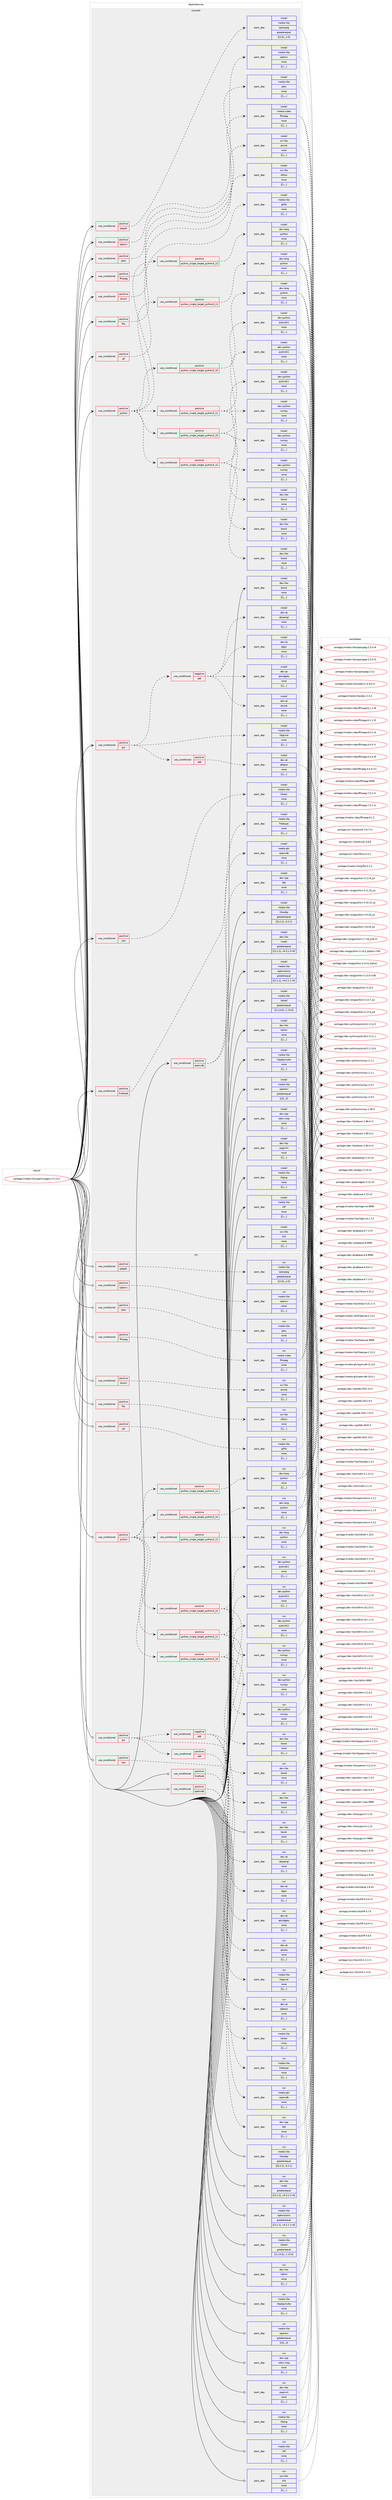 digraph prolog {

# *************
# Graph options
# *************

newrank=true;
concentrate=true;
compound=true;
graph [rankdir=LR,fontname=Helvetica,fontsize=10,ranksep=1.5];#, ranksep=2.5, nodesep=0.2];
edge  [arrowhead=vee];
node  [fontname=Helvetica,fontsize=10];

# **********
# The ebuild
# **********

subgraph cluster_leftcol {
color=gray;
label=<<i>ebuild</i>>;
id [label="portage://media-libs/openimageio-2.5.13.1", color=red, width=4, href="../media-libs/openimageio-2.5.13.1.svg"];
}

# ****************
# The dependencies
# ****************

subgraph cluster_midcol {
color=gray;
label=<<i>dependencies</i>>;
subgraph cluster_compile {
fillcolor="#eeeeee";
style=filled;
label=<<i>compile</i>>;
subgraph cond82642 {
dependency325536 [label=<<TABLE BORDER="0" CELLBORDER="1" CELLSPACING="0" CELLPADDING="4"><TR><TD ROWSPAN="3" CELLPADDING="10">use_conditional</TD></TR><TR><TD>positive</TD></TR><TR><TD>dicom</TD></TR></TABLE>>, shape=none, color=red];
subgraph pack240262 {
dependency325596 [label=<<TABLE BORDER="0" CELLBORDER="1" CELLSPACING="0" CELLPADDING="4" WIDTH="220"><TR><TD ROWSPAN="6" CELLPADDING="30">pack_dep</TD></TR><TR><TD WIDTH="110">install</TD></TR><TR><TD>sci-libs</TD></TR><TR><TD>dcmtk</TD></TR><TR><TD>none</TD></TR><TR><TD>[[],,,,]</TD></TR></TABLE>>, shape=none, color=blue];
}
dependency325536:e -> dependency325596:w [weight=20,style="dashed",arrowhead="vee"];
}
id:e -> dependency325536:w [weight=20,style="solid",arrowhead="vee"];
subgraph cond82667 {
dependency325601 [label=<<TABLE BORDER="0" CELLBORDER="1" CELLSPACING="0" CELLPADDING="4"><TR><TD ROWSPAN="3" CELLPADDING="10">use_conditional</TD></TR><TR><TD>positive</TD></TR><TR><TD>ffmpeg</TD></TR></TABLE>>, shape=none, color=red];
subgraph pack240279 {
dependency325604 [label=<<TABLE BORDER="0" CELLBORDER="1" CELLSPACING="0" CELLPADDING="4" WIDTH="220"><TR><TD ROWSPAN="6" CELLPADDING="30">pack_dep</TD></TR><TR><TD WIDTH="110">install</TD></TR><TR><TD>media-video</TD></TR><TR><TD>ffmpeg</TD></TR><TR><TD>none</TD></TR><TR><TD>[[],,,,]</TD></TR></TABLE>>, shape=none, color=blue];
}
dependency325601:e -> dependency325604:w [weight=20,style="dashed",arrowhead="vee"];
}
id:e -> dependency325601:w [weight=20,style="solid",arrowhead="vee"];
subgraph cond82684 {
dependency325654 [label=<<TABLE BORDER="0" CELLBORDER="1" CELLSPACING="0" CELLPADDING="4"><TR><TD ROWSPAN="3" CELLPADDING="10">use_conditional</TD></TR><TR><TD>positive</TD></TR><TR><TD>fits</TD></TR></TABLE>>, shape=none, color=red];
subgraph pack240350 {
dependency325736 [label=<<TABLE BORDER="0" CELLBORDER="1" CELLSPACING="0" CELLPADDING="4" WIDTH="220"><TR><TD ROWSPAN="6" CELLPADDING="30">pack_dep</TD></TR><TR><TD WIDTH="110">install</TD></TR><TR><TD>sci-libs</TD></TR><TR><TD>cfitsio</TD></TR><TR><TD>none</TD></TR><TR><TD>[[],,,,]</TD></TR></TABLE>>, shape=none, color=blue];
}
dependency325654:e -> dependency325736:w [weight=20,style="dashed",arrowhead="vee"];
}
id:e -> dependency325654:w [weight=20,style="solid",arrowhead="vee"];
subgraph cond82729 {
dependency325817 [label=<<TABLE BORDER="0" CELLBORDER="1" CELLSPACING="0" CELLPADDING="4"><TR><TD ROWSPAN="3" CELLPADDING="10">use_conditional</TD></TR><TR><TD>positive</TD></TR><TR><TD>gif</TD></TR></TABLE>>, shape=none, color=red];
subgraph pack240460 {
dependency325876 [label=<<TABLE BORDER="0" CELLBORDER="1" CELLSPACING="0" CELLPADDING="4" WIDTH="220"><TR><TD ROWSPAN="6" CELLPADDING="30">pack_dep</TD></TR><TR><TD WIDTH="110">install</TD></TR><TR><TD>media-libs</TD></TR><TR><TD>giflib</TD></TR><TR><TD>none</TD></TR><TR><TD>[[],,,,]</TD></TR></TABLE>>, shape=none, color=blue];
}
dependency325817:e -> dependency325876:w [weight=20,style="dashed",arrowhead="vee"];
}
id:e -> dependency325817:w [weight=20,style="solid",arrowhead="vee"];
subgraph cond82755 {
dependency325895 [label=<<TABLE BORDER="0" CELLBORDER="1" CELLSPACING="0" CELLPADDING="4"><TR><TD ROWSPAN="3" CELLPADDING="10">use_conditional</TD></TR><TR><TD>positive</TD></TR><TR><TD>gui</TD></TR></TABLE>>, shape=none, color=red];
subgraph pack240490 {
dependency325955 [label=<<TABLE BORDER="0" CELLBORDER="1" CELLSPACING="0" CELLPADDING="4" WIDTH="220"><TR><TD ROWSPAN="6" CELLPADDING="30">pack_dep</TD></TR><TR><TD WIDTH="110">install</TD></TR><TR><TD>media-libs</TD></TR><TR><TD>libglvnd</TD></TR><TR><TD>none</TD></TR><TR><TD>[[],,,,]</TD></TR></TABLE>>, shape=none, color=blue];
}
dependency325895:e -> dependency325955:w [weight=20,style="dashed",arrowhead="vee"];
subgraph cond82783 {
dependency325960 [label=<<TABLE BORDER="0" CELLBORDER="1" CELLSPACING="0" CELLPADDING="4"><TR><TD ROWSPAN="3" CELLPADDING="10">use_conditional</TD></TR><TR><TD>negative</TD></TR><TR><TD>qt6</TD></TR></TABLE>>, shape=none, color=red];
subgraph pack240579 {
dependency326060 [label=<<TABLE BORDER="0" CELLBORDER="1" CELLSPACING="0" CELLPADDING="4" WIDTH="220"><TR><TD ROWSPAN="6" CELLPADDING="30">pack_dep</TD></TR><TR><TD WIDTH="110">install</TD></TR><TR><TD>dev-qt</TD></TR><TR><TD>qtcore</TD></TR><TR><TD>none</TD></TR><TR><TD>[[],,,,]</TD></TR></TABLE>>, shape=none, color=blue];
}
dependency325960:e -> dependency326060:w [weight=20,style="dashed",arrowhead="vee"];
subgraph pack240606 {
dependency326116 [label=<<TABLE BORDER="0" CELLBORDER="1" CELLSPACING="0" CELLPADDING="4" WIDTH="220"><TR><TD ROWSPAN="6" CELLPADDING="30">pack_dep</TD></TR><TR><TD WIDTH="110">install</TD></TR><TR><TD>dev-qt</TD></TR><TR><TD>qtgui</TD></TR><TR><TD>none</TD></TR><TR><TD>[[],,,,]</TD></TR></TABLE>>, shape=none, color=blue];
}
dependency325960:e -> dependency326116:w [weight=20,style="dashed",arrowhead="vee"];
subgraph pack240634 {
dependency326180 [label=<<TABLE BORDER="0" CELLBORDER="1" CELLSPACING="0" CELLPADDING="4" WIDTH="220"><TR><TD ROWSPAN="6" CELLPADDING="30">pack_dep</TD></TR><TR><TD WIDTH="110">install</TD></TR><TR><TD>dev-qt</TD></TR><TR><TD>qtopengl</TD></TR><TR><TD>none</TD></TR><TR><TD>[[],,,,]</TD></TR></TABLE>>, shape=none, color=blue];
}
dependency325960:e -> dependency326180:w [weight=20,style="dashed",arrowhead="vee"];
subgraph pack240697 {
dependency326242 [label=<<TABLE BORDER="0" CELLBORDER="1" CELLSPACING="0" CELLPADDING="4" WIDTH="220"><TR><TD ROWSPAN="6" CELLPADDING="30">pack_dep</TD></TR><TR><TD WIDTH="110">install</TD></TR><TR><TD>dev-qt</TD></TR><TR><TD>qtwidgets</TD></TR><TR><TD>none</TD></TR><TR><TD>[[],,,,]</TD></TR></TABLE>>, shape=none, color=blue];
}
dependency325960:e -> dependency326242:w [weight=20,style="dashed",arrowhead="vee"];
}
dependency325895:e -> dependency325960:w [weight=20,style="dashed",arrowhead="vee"];
subgraph cond82878 {
dependency326332 [label=<<TABLE BORDER="0" CELLBORDER="1" CELLSPACING="0" CELLPADDING="4"><TR><TD ROWSPAN="3" CELLPADDING="10">use_conditional</TD></TR><TR><TD>positive</TD></TR><TR><TD>qt6</TD></TR></TABLE>>, shape=none, color=red];
subgraph pack240764 {
dependency326368 [label=<<TABLE BORDER="0" CELLBORDER="1" CELLSPACING="0" CELLPADDING="4" WIDTH="220"><TR><TD ROWSPAN="6" CELLPADDING="30">pack_dep</TD></TR><TR><TD WIDTH="110">install</TD></TR><TR><TD>dev-qt</TD></TR><TR><TD>qtbase</TD></TR><TR><TD>none</TD></TR><TR><TD>[[],,,,]</TD></TR></TABLE>>, shape=none, color=blue];
}
dependency326332:e -> dependency326368:w [weight=20,style="dashed",arrowhead="vee"];
}
dependency325895:e -> dependency326332:w [weight=20,style="dashed",arrowhead="vee"];
}
id:e -> dependency325895:w [weight=20,style="solid",arrowhead="vee"];
subgraph cond82921 {
dependency326388 [label=<<TABLE BORDER="0" CELLBORDER="1" CELLSPACING="0" CELLPADDING="4"><TR><TD ROWSPAN="3" CELLPADDING="10">use_conditional</TD></TR><TR><TD>positive</TD></TR><TR><TD>jpeg2k</TD></TR></TABLE>>, shape=none, color=red];
subgraph pack240823 {
dependency326435 [label=<<TABLE BORDER="0" CELLBORDER="1" CELLSPACING="0" CELLPADDING="4" WIDTH="220"><TR><TD ROWSPAN="6" CELLPADDING="30">pack_dep</TD></TR><TR><TD WIDTH="110">install</TD></TR><TR><TD>media-libs</TD></TR><TR><TD>openjpeg</TD></TR><TR><TD>greaterequal</TD></TR><TR><TD>[[2,0],,,2.0]</TD></TR></TABLE>>, shape=none, color=blue];
}
dependency326388:e -> dependency326435:w [weight=20,style="dashed",arrowhead="vee"];
}
id:e -> dependency326388:w [weight=20,style="solid",arrowhead="vee"];
subgraph cond82943 {
dependency326441 [label=<<TABLE BORDER="0" CELLBORDER="1" CELLSPACING="0" CELLPADDING="4"><TR><TD ROWSPAN="3" CELLPADDING="10">use_conditional</TD></TR><TR><TD>positive</TD></TR><TR><TD>opencv</TD></TR></TABLE>>, shape=none, color=red];
subgraph pack240863 {
dependency326494 [label=<<TABLE BORDER="0" CELLBORDER="1" CELLSPACING="0" CELLPADDING="4" WIDTH="220"><TR><TD ROWSPAN="6" CELLPADDING="30">pack_dep</TD></TR><TR><TD WIDTH="110">install</TD></TR><TR><TD>media-libs</TD></TR><TR><TD>opencv</TD></TR><TR><TD>none</TD></TR><TR><TD>[[],,,,]</TD></TR></TABLE>>, shape=none, color=blue];
}
dependency326441:e -> dependency326494:w [weight=20,style="dashed",arrowhead="vee"];
}
id:e -> dependency326441:w [weight=20,style="solid",arrowhead="vee"];
subgraph cond82967 {
dependency326515 [label=<<TABLE BORDER="0" CELLBORDER="1" CELLSPACING="0" CELLPADDING="4"><TR><TD ROWSPAN="3" CELLPADDING="10">use_conditional</TD></TR><TR><TD>positive</TD></TR><TR><TD>openvdb</TD></TR></TABLE>>, shape=none, color=red];
subgraph pack240895 {
dependency326537 [label=<<TABLE BORDER="0" CELLBORDER="1" CELLSPACING="0" CELLPADDING="4" WIDTH="220"><TR><TD ROWSPAN="6" CELLPADDING="30">pack_dep</TD></TR><TR><TD WIDTH="110">install</TD></TR><TR><TD>dev-cpp</TD></TR><TR><TD>tbb</TD></TR><TR><TD>none</TD></TR><TR><TD>[[],,,,]</TD></TR></TABLE>>, shape=none, color=blue];
}
dependency326515:e -> dependency326537:w [weight=20,style="dashed",arrowhead="vee"];
subgraph pack240897 {
dependency326639 [label=<<TABLE BORDER="0" CELLBORDER="1" CELLSPACING="0" CELLPADDING="4" WIDTH="220"><TR><TD ROWSPAN="6" CELLPADDING="30">pack_dep</TD></TR><TR><TD WIDTH="110">install</TD></TR><TR><TD>media-gfx</TD></TR><TR><TD>openvdb</TD></TR><TR><TD>none</TD></TR><TR><TD>[[],,,,]</TD></TR></TABLE>>, shape=none, color=blue];
}
dependency326515:e -> dependency326639:w [weight=20,style="dashed",arrowhead="vee"];
}
id:e -> dependency326515:w [weight=20,style="solid",arrowhead="vee"];
subgraph cond83010 {
dependency326695 [label=<<TABLE BORDER="0" CELLBORDER="1" CELLSPACING="0" CELLPADDING="4"><TR><TD ROWSPAN="3" CELLPADDING="10">use_conditional</TD></TR><TR><TD>positive</TD></TR><TR><TD>ptex</TD></TR></TABLE>>, shape=none, color=red];
subgraph pack241002 {
dependency326711 [label=<<TABLE BORDER="0" CELLBORDER="1" CELLSPACING="0" CELLPADDING="4" WIDTH="220"><TR><TD ROWSPAN="6" CELLPADDING="30">pack_dep</TD></TR><TR><TD WIDTH="110">install</TD></TR><TR><TD>media-libs</TD></TR><TR><TD>ptex</TD></TR><TR><TD>none</TD></TR><TR><TD>[[],,,,]</TD></TR></TABLE>>, shape=none, color=blue];
}
dependency326695:e -> dependency326711:w [weight=20,style="dashed",arrowhead="vee"];
}
id:e -> dependency326695:w [weight=20,style="solid",arrowhead="vee"];
subgraph cond83050 {
dependency326761 [label=<<TABLE BORDER="0" CELLBORDER="1" CELLSPACING="0" CELLPADDING="4"><TR><TD ROWSPAN="3" CELLPADDING="10">use_conditional</TD></TR><TR><TD>positive</TD></TR><TR><TD>python</TD></TR></TABLE>>, shape=none, color=red];
subgraph cond83052 {
dependency326764 [label=<<TABLE BORDER="0" CELLBORDER="1" CELLSPACING="0" CELLPADDING="4"><TR><TD ROWSPAN="3" CELLPADDING="10">use_conditional</TD></TR><TR><TD>positive</TD></TR><TR><TD>python_single_target_python3_10</TD></TR></TABLE>>, shape=none, color=red];
subgraph pack241081 {
dependency326843 [label=<<TABLE BORDER="0" CELLBORDER="1" CELLSPACING="0" CELLPADDING="4" WIDTH="220"><TR><TD ROWSPAN="6" CELLPADDING="30">pack_dep</TD></TR><TR><TD WIDTH="110">install</TD></TR><TR><TD>dev-lang</TD></TR><TR><TD>python</TD></TR><TR><TD>none</TD></TR><TR><TD>[[],,,,]</TD></TR></TABLE>>, shape=none, color=blue];
}
dependency326764:e -> dependency326843:w [weight=20,style="dashed",arrowhead="vee"];
}
dependency326761:e -> dependency326764:w [weight=20,style="dashed",arrowhead="vee"];
subgraph cond83095 {
dependency326862 [label=<<TABLE BORDER="0" CELLBORDER="1" CELLSPACING="0" CELLPADDING="4"><TR><TD ROWSPAN="3" CELLPADDING="10">use_conditional</TD></TR><TR><TD>positive</TD></TR><TR><TD>python_single_target_python3_11</TD></TR></TABLE>>, shape=none, color=red];
subgraph pack241108 {
dependency326868 [label=<<TABLE BORDER="0" CELLBORDER="1" CELLSPACING="0" CELLPADDING="4" WIDTH="220"><TR><TD ROWSPAN="6" CELLPADDING="30">pack_dep</TD></TR><TR><TD WIDTH="110">install</TD></TR><TR><TD>dev-lang</TD></TR><TR><TD>python</TD></TR><TR><TD>none</TD></TR><TR><TD>[[],,,,]</TD></TR></TABLE>>, shape=none, color=blue];
}
dependency326862:e -> dependency326868:w [weight=20,style="dashed",arrowhead="vee"];
}
dependency326761:e -> dependency326862:w [weight=20,style="dashed",arrowhead="vee"];
subgraph cond83099 {
dependency326933 [label=<<TABLE BORDER="0" CELLBORDER="1" CELLSPACING="0" CELLPADDING="4"><TR><TD ROWSPAN="3" CELLPADDING="10">use_conditional</TD></TR><TR><TD>positive</TD></TR><TR><TD>python_single_target_python3_12</TD></TR></TABLE>>, shape=none, color=red];
subgraph pack241235 {
dependency327081 [label=<<TABLE BORDER="0" CELLBORDER="1" CELLSPACING="0" CELLPADDING="4" WIDTH="220"><TR><TD ROWSPAN="6" CELLPADDING="30">pack_dep</TD></TR><TR><TD WIDTH="110">install</TD></TR><TR><TD>dev-lang</TD></TR><TR><TD>python</TD></TR><TR><TD>none</TD></TR><TR><TD>[[],,,,]</TD></TR></TABLE>>, shape=none, color=blue];
}
dependency326933:e -> dependency327081:w [weight=20,style="dashed",arrowhead="vee"];
}
dependency326761:e -> dependency326933:w [weight=20,style="dashed",arrowhead="vee"];
subgraph cond83201 {
dependency327127 [label=<<TABLE BORDER="0" CELLBORDER="1" CELLSPACING="0" CELLPADDING="4"><TR><TD ROWSPAN="3" CELLPADDING="10">use_conditional</TD></TR><TR><TD>positive</TD></TR><TR><TD>python_single_target_python3_10</TD></TR></TABLE>>, shape=none, color=red];
subgraph pack241307 {
dependency327219 [label=<<TABLE BORDER="0" CELLBORDER="1" CELLSPACING="0" CELLPADDING="4" WIDTH="220"><TR><TD ROWSPAN="6" CELLPADDING="30">pack_dep</TD></TR><TR><TD WIDTH="110">install</TD></TR><TR><TD>dev-libs</TD></TR><TR><TD>boost</TD></TR><TR><TD>none</TD></TR><TR><TD>[[],,,,]</TD></TR></TABLE>>, shape=none, color=blue];
}
dependency327127:e -> dependency327219:w [weight=20,style="dashed",arrowhead="vee"];
subgraph pack241325 {
dependency327248 [label=<<TABLE BORDER="0" CELLBORDER="1" CELLSPACING="0" CELLPADDING="4" WIDTH="220"><TR><TD ROWSPAN="6" CELLPADDING="30">pack_dep</TD></TR><TR><TD WIDTH="110">install</TD></TR><TR><TD>dev-python</TD></TR><TR><TD>numpy</TD></TR><TR><TD>none</TD></TR><TR><TD>[[],,,,]</TD></TR></TABLE>>, shape=none, color=blue];
}
dependency327127:e -> dependency327248:w [weight=20,style="dashed",arrowhead="vee"];
subgraph pack241343 {
dependency327253 [label=<<TABLE BORDER="0" CELLBORDER="1" CELLSPACING="0" CELLPADDING="4" WIDTH="220"><TR><TD ROWSPAN="6" CELLPADDING="30">pack_dep</TD></TR><TR><TD WIDTH="110">install</TD></TR><TR><TD>dev-python</TD></TR><TR><TD>pybind11</TD></TR><TR><TD>none</TD></TR><TR><TD>[[],,,,]</TD></TR></TABLE>>, shape=none, color=blue];
}
dependency327127:e -> dependency327253:w [weight=20,style="dashed",arrowhead="vee"];
}
dependency326761:e -> dependency327127:w [weight=20,style="dashed",arrowhead="vee"];
subgraph cond83257 {
dependency327285 [label=<<TABLE BORDER="0" CELLBORDER="1" CELLSPACING="0" CELLPADDING="4"><TR><TD ROWSPAN="3" CELLPADDING="10">use_conditional</TD></TR><TR><TD>positive</TD></TR><TR><TD>python_single_target_python3_11</TD></TR></TABLE>>, shape=none, color=red];
subgraph pack241390 {
dependency327356 [label=<<TABLE BORDER="0" CELLBORDER="1" CELLSPACING="0" CELLPADDING="4" WIDTH="220"><TR><TD ROWSPAN="6" CELLPADDING="30">pack_dep</TD></TR><TR><TD WIDTH="110">install</TD></TR><TR><TD>dev-libs</TD></TR><TR><TD>boost</TD></TR><TR><TD>none</TD></TR><TR><TD>[[],,,,]</TD></TR></TABLE>>, shape=none, color=blue];
}
dependency327285:e -> dependency327356:w [weight=20,style="dashed",arrowhead="vee"];
subgraph pack241426 {
dependency327381 [label=<<TABLE BORDER="0" CELLBORDER="1" CELLSPACING="0" CELLPADDING="4" WIDTH="220"><TR><TD ROWSPAN="6" CELLPADDING="30">pack_dep</TD></TR><TR><TD WIDTH="110">install</TD></TR><TR><TD>dev-python</TD></TR><TR><TD>numpy</TD></TR><TR><TD>none</TD></TR><TR><TD>[[],,,,]</TD></TR></TABLE>>, shape=none, color=blue];
}
dependency327285:e -> dependency327381:w [weight=20,style="dashed",arrowhead="vee"];
subgraph pack241431 {
dependency327478 [label=<<TABLE BORDER="0" CELLBORDER="1" CELLSPACING="0" CELLPADDING="4" WIDTH="220"><TR><TD ROWSPAN="6" CELLPADDING="30">pack_dep</TD></TR><TR><TD WIDTH="110">install</TD></TR><TR><TD>dev-python</TD></TR><TR><TD>pybind11</TD></TR><TR><TD>none</TD></TR><TR><TD>[[],,,,]</TD></TR></TABLE>>, shape=none, color=blue];
}
dependency327285:e -> dependency327478:w [weight=20,style="dashed",arrowhead="vee"];
}
dependency326761:e -> dependency327285:w [weight=20,style="dashed",arrowhead="vee"];
subgraph cond83328 {
dependency327483 [label=<<TABLE BORDER="0" CELLBORDER="1" CELLSPACING="0" CELLPADDING="4"><TR><TD ROWSPAN="3" CELLPADDING="10">use_conditional</TD></TR><TR><TD>positive</TD></TR><TR><TD>python_single_target_python3_12</TD></TR></TABLE>>, shape=none, color=red];
subgraph pack241518 {
dependency327572 [label=<<TABLE BORDER="0" CELLBORDER="1" CELLSPACING="0" CELLPADDING="4" WIDTH="220"><TR><TD ROWSPAN="6" CELLPADDING="30">pack_dep</TD></TR><TR><TD WIDTH="110">install</TD></TR><TR><TD>dev-libs</TD></TR><TR><TD>boost</TD></TR><TR><TD>none</TD></TR><TR><TD>[[],,,,]</TD></TR></TABLE>>, shape=none, color=blue];
}
dependency327483:e -> dependency327572:w [weight=20,style="dashed",arrowhead="vee"];
subgraph pack241552 {
dependency327600 [label=<<TABLE BORDER="0" CELLBORDER="1" CELLSPACING="0" CELLPADDING="4" WIDTH="220"><TR><TD ROWSPAN="6" CELLPADDING="30">pack_dep</TD></TR><TR><TD WIDTH="110">install</TD></TR><TR><TD>dev-python</TD></TR><TR><TD>numpy</TD></TR><TR><TD>none</TD></TR><TR><TD>[[],,,,]</TD></TR></TABLE>>, shape=none, color=blue];
}
dependency327483:e -> dependency327600:w [weight=20,style="dashed",arrowhead="vee"];
subgraph pack241583 {
dependency327645 [label=<<TABLE BORDER="0" CELLBORDER="1" CELLSPACING="0" CELLPADDING="4" WIDTH="220"><TR><TD ROWSPAN="6" CELLPADDING="30">pack_dep</TD></TR><TR><TD WIDTH="110">install</TD></TR><TR><TD>dev-python</TD></TR><TR><TD>pybind11</TD></TR><TR><TD>none</TD></TR><TR><TD>[[],,,,]</TD></TR></TABLE>>, shape=none, color=blue];
}
dependency327483:e -> dependency327645:w [weight=20,style="dashed",arrowhead="vee"];
}
dependency326761:e -> dependency327483:w [weight=20,style="dashed",arrowhead="vee"];
}
id:e -> dependency326761:w [weight=20,style="solid",arrowhead="vee"];
subgraph cond83384 {
dependency327691 [label=<<TABLE BORDER="0" CELLBORDER="1" CELLSPACING="0" CELLPADDING="4"><TR><TD ROWSPAN="3" CELLPADDING="10">use_conditional</TD></TR><TR><TD>positive</TD></TR><TR><TD>raw</TD></TR></TABLE>>, shape=none, color=red];
subgraph pack241627 {
dependency327731 [label=<<TABLE BORDER="0" CELLBORDER="1" CELLSPACING="0" CELLPADDING="4" WIDTH="220"><TR><TD ROWSPAN="6" CELLPADDING="30">pack_dep</TD></TR><TR><TD WIDTH="110">install</TD></TR><TR><TD>media-libs</TD></TR><TR><TD>libraw</TD></TR><TR><TD>none</TD></TR><TR><TD>[[],,,,]</TD></TR></TABLE>>, shape=none, color=blue];
}
dependency327691:e -> dependency327731:w [weight=20,style="dashed",arrowhead="vee"];
}
id:e -> dependency327691:w [weight=20,style="solid",arrowhead="vee"];
subgraph cond83410 {
dependency327734 [label=<<TABLE BORDER="0" CELLBORDER="1" CELLSPACING="0" CELLPADDING="4"><TR><TD ROWSPAN="3" CELLPADDING="10">use_conditional</TD></TR><TR><TD>positive</TD></TR><TR><TD>truetype</TD></TR></TABLE>>, shape=none, color=red];
subgraph pack241665 {
dependency327751 [label=<<TABLE BORDER="0" CELLBORDER="1" CELLSPACING="0" CELLPADDING="4" WIDTH="220"><TR><TD ROWSPAN="6" CELLPADDING="30">pack_dep</TD></TR><TR><TD WIDTH="110">install</TD></TR><TR><TD>media-libs</TD></TR><TR><TD>freetype</TD></TR><TR><TD>none</TD></TR><TR><TD>[[],,,,]</TD></TR></TABLE>>, shape=none, color=blue];
}
dependency327734:e -> dependency327751:w [weight=20,style="dashed",arrowhead="vee"];
}
id:e -> dependency327734:w [weight=20,style="solid",arrowhead="vee"];
subgraph pack241677 {
dependency327829 [label=<<TABLE BORDER="0" CELLBORDER="1" CELLSPACING="0" CELLPADDING="4" WIDTH="220"><TR><TD ROWSPAN="6" CELLPADDING="30">pack_dep</TD></TR><TR><TD WIDTH="110">install</TD></TR><TR><TD>dev-cpp</TD></TR><TR><TD>robin-map</TD></TR><TR><TD>none</TD></TR><TR><TD>[[],,,,]</TD></TR></TABLE>>, shape=none, color=blue];
}
id:e -> dependency327829:w [weight=20,style="solid",arrowhead="vee"];
subgraph pack241728 {
dependency327848 [label=<<TABLE BORDER="0" CELLBORDER="1" CELLSPACING="0" CELLPADDING="4" WIDTH="220"><TR><TD ROWSPAN="6" CELLPADDING="30">pack_dep</TD></TR><TR><TD WIDTH="110">install</TD></TR><TR><TD>dev-libs</TD></TR><TR><TD>boost</TD></TR><TR><TD>none</TD></TR><TR><TD>[[],,,,]</TD></TR></TABLE>>, shape=none, color=blue];
}
id:e -> dependency327848:w [weight=20,style="solid",arrowhead="vee"];
subgraph pack241742 {
dependency327931 [label=<<TABLE BORDER="0" CELLBORDER="1" CELLSPACING="0" CELLPADDING="4" WIDTH="220"><TR><TD ROWSPAN="6" CELLPADDING="30">pack_dep</TD></TR><TR><TD WIDTH="110">install</TD></TR><TR><TD>dev-libs</TD></TR><TR><TD>imath</TD></TR><TR><TD>greaterequal</TD></TR><TR><TD>[[3,1,2],,-r4,3.1.2-r4]</TD></TR></TABLE>>, shape=none, color=blue];
}
id:e -> dependency327931:w [weight=20,style="solid",arrowhead="vee"];
subgraph pack241796 {
dependency327954 [label=<<TABLE BORDER="0" CELLBORDER="1" CELLSPACING="0" CELLPADDING="4" WIDTH="220"><TR><TD ROWSPAN="6" CELLPADDING="30">pack_dep</TD></TR><TR><TD WIDTH="110">install</TD></TR><TR><TD>dev-libs</TD></TR><TR><TD>libfmt</TD></TR><TR><TD>none</TD></TR><TR><TD>[[],,,,]</TD></TR></TABLE>>, shape=none, color=blue];
}
id:e -> dependency327954:w [weight=20,style="solid",arrowhead="vee"];
subgraph pack241810 {
dependency327988 [label=<<TABLE BORDER="0" CELLBORDER="1" CELLSPACING="0" CELLPADDING="4" WIDTH="220"><TR><TD ROWSPAN="6" CELLPADDING="30">pack_dep</TD></TR><TR><TD WIDTH="110">install</TD></TR><TR><TD>dev-libs</TD></TR><TR><TD>pugixml</TD></TR><TR><TD>none</TD></TR><TR><TD>[[],,,,]</TD></TR></TABLE>>, shape=none, color=blue];
}
id:e -> dependency327988:w [weight=20,style="solid",arrowhead="vee"];
subgraph pack241832 {
dependency328025 [label=<<TABLE BORDER="0" CELLBORDER="1" CELLSPACING="0" CELLPADDING="4" WIDTH="220"><TR><TD ROWSPAN="6" CELLPADDING="30">pack_dep</TD></TR><TR><TD WIDTH="110">install</TD></TR><TR><TD>media-libs</TD></TR><TR><TD>libheif</TD></TR><TR><TD>greaterequal</TD></TR><TR><TD>[[1,13,0],,,1.13.0]</TD></TR></TABLE>>, shape=none, color=blue];
}
id:e -> dependency328025:w [weight=20,style="solid",arrowhead="vee"];
subgraph pack241843 {
dependency328047 [label=<<TABLE BORDER="0" CELLBORDER="1" CELLSPACING="0" CELLPADDING="4" WIDTH="220"><TR><TD ROWSPAN="6" CELLPADDING="30">pack_dep</TD></TR><TR><TD WIDTH="110">install</TD></TR><TR><TD>media-libs</TD></TR><TR><TD>libjpeg-turbo</TD></TR><TR><TD>none</TD></TR><TR><TD>[[],,,,]</TD></TR></TABLE>>, shape=none, color=blue];
}
id:e -> dependency328047:w [weight=20,style="solid",arrowhead="vee"];
subgraph pack241868 {
dependency328076 [label=<<TABLE BORDER="0" CELLBORDER="1" CELLSPACING="0" CELLPADDING="4" WIDTH="220"><TR><TD ROWSPAN="6" CELLPADDING="30">pack_dep</TD></TR><TR><TD WIDTH="110">install</TD></TR><TR><TD>media-libs</TD></TR><TR><TD>libpng</TD></TR><TR><TD>none</TD></TR><TR><TD>[[],,,,]</TD></TR></TABLE>>, shape=none, color=blue];
}
id:e -> dependency328076:w [weight=20,style="solid",arrowhead="vee"];
subgraph pack241894 {
dependency328129 [label=<<TABLE BORDER="0" CELLBORDER="1" CELLSPACING="0" CELLPADDING="4" WIDTH="220"><TR><TD ROWSPAN="6" CELLPADDING="30">pack_dep</TD></TR><TR><TD WIDTH="110">install</TD></TR><TR><TD>media-libs</TD></TR><TR><TD>libwebp</TD></TR><TR><TD>greaterequal</TD></TR><TR><TD>[[0,2,1],,,0.2.1]</TD></TR></TABLE>>, shape=none, color=blue];
}
id:e -> dependency328129:w [weight=20,style="solid",arrowhead="vee"];
subgraph pack241915 {
dependency328147 [label=<<TABLE BORDER="0" CELLBORDER="1" CELLSPACING="0" CELLPADDING="4" WIDTH="220"><TR><TD ROWSPAN="6" CELLPADDING="30">pack_dep</TD></TR><TR><TD WIDTH="110">install</TD></TR><TR><TD>media-libs</TD></TR><TR><TD>opencolorio</TD></TR><TR><TD>greaterequal</TD></TR><TR><TD>[[2,1,1],,-r4,2.1.1-r4]</TD></TR></TABLE>>, shape=none, color=blue];
}
id:e -> dependency328147:w [weight=20,style="solid",arrowhead="vee"];
subgraph pack241921 {
dependency328167 [label=<<TABLE BORDER="0" CELLBORDER="1" CELLSPACING="0" CELLPADDING="4" WIDTH="220"><TR><TD ROWSPAN="6" CELLPADDING="30">pack_dep</TD></TR><TR><TD WIDTH="110">install</TD></TR><TR><TD>media-libs</TD></TR><TR><TD>openexr</TD></TR><TR><TD>greaterequal</TD></TR><TR><TD>[[3],,,3]</TD></TR></TABLE>>, shape=none, color=blue];
}
id:e -> dependency328167:w [weight=20,style="solid",arrowhead="vee"];
subgraph pack241934 {
dependency328219 [label=<<TABLE BORDER="0" CELLBORDER="1" CELLSPACING="0" CELLPADDING="4" WIDTH="220"><TR><TD ROWSPAN="6" CELLPADDING="30">pack_dep</TD></TR><TR><TD WIDTH="110">install</TD></TR><TR><TD>media-libs</TD></TR><TR><TD>tiff</TD></TR><TR><TD>none</TD></TR><TR><TD>[[],,,,]</TD></TR></TABLE>>, shape=none, color=blue];
}
id:e -> dependency328219:w [weight=20,style="solid",arrowhead="vee"];
subgraph pack242001 {
dependency328298 [label=<<TABLE BORDER="0" CELLBORDER="1" CELLSPACING="0" CELLPADDING="4" WIDTH="220"><TR><TD ROWSPAN="6" CELLPADDING="30">pack_dep</TD></TR><TR><TD WIDTH="110">install</TD></TR><TR><TD>sys-libs</TD></TR><TR><TD>zlib</TD></TR><TR><TD>none</TD></TR><TR><TD>[[],,,,]</TD></TR></TABLE>>, shape=none, color=blue];
}
id:e -> dependency328298:w [weight=20,style="solid",arrowhead="vee"];
}
subgraph cluster_compileandrun {
fillcolor="#eeeeee";
style=filled;
label=<<i>compile and run</i>>;
}
subgraph cluster_run {
fillcolor="#eeeeee";
style=filled;
label=<<i>run</i>>;
subgraph cond83626 {
dependency328408 [label=<<TABLE BORDER="0" CELLBORDER="1" CELLSPACING="0" CELLPADDING="4"><TR><TD ROWSPAN="3" CELLPADDING="10">use_conditional</TD></TR><TR><TD>positive</TD></TR><TR><TD>dicom</TD></TR></TABLE>>, shape=none, color=red];
subgraph pack242080 {
dependency328410 [label=<<TABLE BORDER="0" CELLBORDER="1" CELLSPACING="0" CELLPADDING="4" WIDTH="220"><TR><TD ROWSPAN="6" CELLPADDING="30">pack_dep</TD></TR><TR><TD WIDTH="110">run</TD></TR><TR><TD>sci-libs</TD></TR><TR><TD>dcmtk</TD></TR><TR><TD>none</TD></TR><TR><TD>[[],,,,]</TD></TR></TABLE>>, shape=none, color=blue];
}
dependency328408:e -> dependency328410:w [weight=20,style="dashed",arrowhead="vee"];
}
id:e -> dependency328408:w [weight=20,style="solid",arrowhead="odot"];
subgraph cond83665 {
dependency328434 [label=<<TABLE BORDER="0" CELLBORDER="1" CELLSPACING="0" CELLPADDING="4"><TR><TD ROWSPAN="3" CELLPADDING="10">use_conditional</TD></TR><TR><TD>positive</TD></TR><TR><TD>ffmpeg</TD></TR></TABLE>>, shape=none, color=red];
subgraph pack242116 {
dependency328458 [label=<<TABLE BORDER="0" CELLBORDER="1" CELLSPACING="0" CELLPADDING="4" WIDTH="220"><TR><TD ROWSPAN="6" CELLPADDING="30">pack_dep</TD></TR><TR><TD WIDTH="110">run</TD></TR><TR><TD>media-video</TD></TR><TR><TD>ffmpeg</TD></TR><TR><TD>none</TD></TR><TR><TD>[[],,,,]</TD></TR></TABLE>>, shape=none, color=blue];
}
dependency328434:e -> dependency328458:w [weight=20,style="dashed",arrowhead="vee"];
}
id:e -> dependency328434:w [weight=20,style="solid",arrowhead="odot"];
subgraph cond83694 {
dependency328528 [label=<<TABLE BORDER="0" CELLBORDER="1" CELLSPACING="0" CELLPADDING="4"><TR><TD ROWSPAN="3" CELLPADDING="10">use_conditional</TD></TR><TR><TD>positive</TD></TR><TR><TD>fits</TD></TR></TABLE>>, shape=none, color=red];
subgraph pack242155 {
dependency328532 [label=<<TABLE BORDER="0" CELLBORDER="1" CELLSPACING="0" CELLPADDING="4" WIDTH="220"><TR><TD ROWSPAN="6" CELLPADDING="30">pack_dep</TD></TR><TR><TD WIDTH="110">run</TD></TR><TR><TD>sci-libs</TD></TR><TR><TD>cfitsio</TD></TR><TR><TD>none</TD></TR><TR><TD>[[],,,,]</TD></TR></TABLE>>, shape=none, color=blue];
}
dependency328528:e -> dependency328532:w [weight=20,style="dashed",arrowhead="vee"];
}
id:e -> dependency328528:w [weight=20,style="solid",arrowhead="odot"];
subgraph cond83708 {
dependency328582 [label=<<TABLE BORDER="0" CELLBORDER="1" CELLSPACING="0" CELLPADDING="4"><TR><TD ROWSPAN="3" CELLPADDING="10">use_conditional</TD></TR><TR><TD>positive</TD></TR><TR><TD>gif</TD></TR></TABLE>>, shape=none, color=red];
subgraph pack242222 {
dependency328688 [label=<<TABLE BORDER="0" CELLBORDER="1" CELLSPACING="0" CELLPADDING="4" WIDTH="220"><TR><TD ROWSPAN="6" CELLPADDING="30">pack_dep</TD></TR><TR><TD WIDTH="110">run</TD></TR><TR><TD>media-libs</TD></TR><TR><TD>giflib</TD></TR><TR><TD>none</TD></TR><TR><TD>[[],,,,]</TD></TR></TABLE>>, shape=none, color=blue];
}
dependency328582:e -> dependency328688:w [weight=20,style="dashed",arrowhead="vee"];
}
id:e -> dependency328582:w [weight=20,style="solid",arrowhead="odot"];
subgraph cond83751 {
dependency328696 [label=<<TABLE BORDER="0" CELLBORDER="1" CELLSPACING="0" CELLPADDING="4"><TR><TD ROWSPAN="3" CELLPADDING="10">use_conditional</TD></TR><TR><TD>positive</TD></TR><TR><TD>gui</TD></TR></TABLE>>, shape=none, color=red];
subgraph pack242271 {
dependency328699 [label=<<TABLE BORDER="0" CELLBORDER="1" CELLSPACING="0" CELLPADDING="4" WIDTH="220"><TR><TD ROWSPAN="6" CELLPADDING="30">pack_dep</TD></TR><TR><TD WIDTH="110">run</TD></TR><TR><TD>media-libs</TD></TR><TR><TD>libglvnd</TD></TR><TR><TD>none</TD></TR><TR><TD>[[],,,,]</TD></TR></TABLE>>, shape=none, color=blue];
}
dependency328696:e -> dependency328699:w [weight=20,style="dashed",arrowhead="vee"];
subgraph cond83757 {
dependency328722 [label=<<TABLE BORDER="0" CELLBORDER="1" CELLSPACING="0" CELLPADDING="4"><TR><TD ROWSPAN="3" CELLPADDING="10">use_conditional</TD></TR><TR><TD>negative</TD></TR><TR><TD>qt6</TD></TR></TABLE>>, shape=none, color=red];
subgraph pack242286 {
dependency328726 [label=<<TABLE BORDER="0" CELLBORDER="1" CELLSPACING="0" CELLPADDING="4" WIDTH="220"><TR><TD ROWSPAN="6" CELLPADDING="30">pack_dep</TD></TR><TR><TD WIDTH="110">run</TD></TR><TR><TD>dev-qt</TD></TR><TR><TD>qtcore</TD></TR><TR><TD>none</TD></TR><TR><TD>[[],,,,]</TD></TR></TABLE>>, shape=none, color=blue];
}
dependency328722:e -> dependency328726:w [weight=20,style="dashed",arrowhead="vee"];
subgraph pack242290 {
dependency328744 [label=<<TABLE BORDER="0" CELLBORDER="1" CELLSPACING="0" CELLPADDING="4" WIDTH="220"><TR><TD ROWSPAN="6" CELLPADDING="30">pack_dep</TD></TR><TR><TD WIDTH="110">run</TD></TR><TR><TD>dev-qt</TD></TR><TR><TD>qtgui</TD></TR><TR><TD>none</TD></TR><TR><TD>[[],,,,]</TD></TR></TABLE>>, shape=none, color=blue];
}
dependency328722:e -> dependency328744:w [weight=20,style="dashed",arrowhead="vee"];
subgraph pack242310 {
dependency328815 [label=<<TABLE BORDER="0" CELLBORDER="1" CELLSPACING="0" CELLPADDING="4" WIDTH="220"><TR><TD ROWSPAN="6" CELLPADDING="30">pack_dep</TD></TR><TR><TD WIDTH="110">run</TD></TR><TR><TD>dev-qt</TD></TR><TR><TD>qtopengl</TD></TR><TR><TD>none</TD></TR><TR><TD>[[],,,,]</TD></TR></TABLE>>, shape=none, color=blue];
}
dependency328722:e -> dependency328815:w [weight=20,style="dashed",arrowhead="vee"];
subgraph pack242370 {
dependency328859 [label=<<TABLE BORDER="0" CELLBORDER="1" CELLSPACING="0" CELLPADDING="4" WIDTH="220"><TR><TD ROWSPAN="6" CELLPADDING="30">pack_dep</TD></TR><TR><TD WIDTH="110">run</TD></TR><TR><TD>dev-qt</TD></TR><TR><TD>qtwidgets</TD></TR><TR><TD>none</TD></TR><TR><TD>[[],,,,]</TD></TR></TABLE>>, shape=none, color=blue];
}
dependency328722:e -> dependency328859:w [weight=20,style="dashed",arrowhead="vee"];
}
dependency328696:e -> dependency328722:w [weight=20,style="dashed",arrowhead="vee"];
subgraph cond83826 {
dependency328943 [label=<<TABLE BORDER="0" CELLBORDER="1" CELLSPACING="0" CELLPADDING="4"><TR><TD ROWSPAN="3" CELLPADDING="10">use_conditional</TD></TR><TR><TD>positive</TD></TR><TR><TD>qt6</TD></TR></TABLE>>, shape=none, color=red];
subgraph pack242433 {
dependency329021 [label=<<TABLE BORDER="0" CELLBORDER="1" CELLSPACING="0" CELLPADDING="4" WIDTH="220"><TR><TD ROWSPAN="6" CELLPADDING="30">pack_dep</TD></TR><TR><TD WIDTH="110">run</TD></TR><TR><TD>dev-qt</TD></TR><TR><TD>qtbase</TD></TR><TR><TD>none</TD></TR><TR><TD>[[],,,,]</TD></TR></TABLE>>, shape=none, color=blue];
}
dependency328943:e -> dependency329021:w [weight=20,style="dashed",arrowhead="vee"];
}
dependency328696:e -> dependency328943:w [weight=20,style="dashed",arrowhead="vee"];
}
id:e -> dependency328696:w [weight=20,style="solid",arrowhead="odot"];
subgraph cond83869 {
dependency329029 [label=<<TABLE BORDER="0" CELLBORDER="1" CELLSPACING="0" CELLPADDING="4"><TR><TD ROWSPAN="3" CELLPADDING="10">use_conditional</TD></TR><TR><TD>positive</TD></TR><TR><TD>jpeg2k</TD></TR></TABLE>>, shape=none, color=red];
subgraph pack242572 {
dependency329186 [label=<<TABLE BORDER="0" CELLBORDER="1" CELLSPACING="0" CELLPADDING="4" WIDTH="220"><TR><TD ROWSPAN="6" CELLPADDING="30">pack_dep</TD></TR><TR><TD WIDTH="110">run</TD></TR><TR><TD>media-libs</TD></TR><TR><TD>openjpeg</TD></TR><TR><TD>greaterequal</TD></TR><TR><TD>[[2,0],,,2.0]</TD></TR></TABLE>>, shape=none, color=blue];
}
dependency329029:e -> dependency329186:w [weight=20,style="dashed",arrowhead="vee"];
}
id:e -> dependency329029:w [weight=20,style="solid",arrowhead="odot"];
subgraph cond83928 {
dependency329224 [label=<<TABLE BORDER="0" CELLBORDER="1" CELLSPACING="0" CELLPADDING="4"><TR><TD ROWSPAN="3" CELLPADDING="10">use_conditional</TD></TR><TR><TD>positive</TD></TR><TR><TD>opencv</TD></TR></TABLE>>, shape=none, color=red];
subgraph pack242618 {
dependency329258 [label=<<TABLE BORDER="0" CELLBORDER="1" CELLSPACING="0" CELLPADDING="4" WIDTH="220"><TR><TD ROWSPAN="6" CELLPADDING="30">pack_dep</TD></TR><TR><TD WIDTH="110">run</TD></TR><TR><TD>media-libs</TD></TR><TR><TD>opencv</TD></TR><TR><TD>none</TD></TR><TR><TD>[[],,,,]</TD></TR></TABLE>>, shape=none, color=blue];
}
dependency329224:e -> dependency329258:w [weight=20,style="dashed",arrowhead="vee"];
}
id:e -> dependency329224:w [weight=20,style="solid",arrowhead="odot"];
subgraph cond83958 {
dependency329323 [label=<<TABLE BORDER="0" CELLBORDER="1" CELLSPACING="0" CELLPADDING="4"><TR><TD ROWSPAN="3" CELLPADDING="10">use_conditional</TD></TR><TR><TD>positive</TD></TR><TR><TD>openvdb</TD></TR></TABLE>>, shape=none, color=red];
subgraph pack242690 {
dependency329372 [label=<<TABLE BORDER="0" CELLBORDER="1" CELLSPACING="0" CELLPADDING="4" WIDTH="220"><TR><TD ROWSPAN="6" CELLPADDING="30">pack_dep</TD></TR><TR><TD WIDTH="110">run</TD></TR><TR><TD>dev-cpp</TD></TR><TR><TD>tbb</TD></TR><TR><TD>none</TD></TR><TR><TD>[[],,,,]</TD></TR></TABLE>>, shape=none, color=blue];
}
dependency329323:e -> dependency329372:w [weight=20,style="dashed",arrowhead="vee"];
subgraph pack242703 {
dependency329390 [label=<<TABLE BORDER="0" CELLBORDER="1" CELLSPACING="0" CELLPADDING="4" WIDTH="220"><TR><TD ROWSPAN="6" CELLPADDING="30">pack_dep</TD></TR><TR><TD WIDTH="110">run</TD></TR><TR><TD>media-gfx</TD></TR><TR><TD>openvdb</TD></TR><TR><TD>none</TD></TR><TR><TD>[[],,,,]</TD></TR></TABLE>>, shape=none, color=blue];
}
dependency329323:e -> dependency329390:w [weight=20,style="dashed",arrowhead="vee"];
}
id:e -> dependency329323:w [weight=20,style="solid",arrowhead="odot"];
subgraph cond83990 {
dependency329411 [label=<<TABLE BORDER="0" CELLBORDER="1" CELLSPACING="0" CELLPADDING="4"><TR><TD ROWSPAN="3" CELLPADDING="10">use_conditional</TD></TR><TR><TD>positive</TD></TR><TR><TD>ptex</TD></TR></TABLE>>, shape=none, color=red];
subgraph pack242738 {
dependency329431 [label=<<TABLE BORDER="0" CELLBORDER="1" CELLSPACING="0" CELLPADDING="4" WIDTH="220"><TR><TD ROWSPAN="6" CELLPADDING="30">pack_dep</TD></TR><TR><TD WIDTH="110">run</TD></TR><TR><TD>media-libs</TD></TR><TR><TD>ptex</TD></TR><TR><TD>none</TD></TR><TR><TD>[[],,,,]</TD></TR></TABLE>>, shape=none, color=blue];
}
dependency329411:e -> dependency329431:w [weight=20,style="dashed",arrowhead="vee"];
}
id:e -> dependency329411:w [weight=20,style="solid",arrowhead="odot"];
subgraph cond84004 {
dependency329435 [label=<<TABLE BORDER="0" CELLBORDER="1" CELLSPACING="0" CELLPADDING="4"><TR><TD ROWSPAN="3" CELLPADDING="10">use_conditional</TD></TR><TR><TD>positive</TD></TR><TR><TD>python</TD></TR></TABLE>>, shape=none, color=red];
subgraph cond84005 {
dependency329512 [label=<<TABLE BORDER="0" CELLBORDER="1" CELLSPACING="0" CELLPADDING="4"><TR><TD ROWSPAN="3" CELLPADDING="10">use_conditional</TD></TR><TR><TD>positive</TD></TR><TR><TD>python_single_target_python3_10</TD></TR></TABLE>>, shape=none, color=red];
subgraph pack242804 {
dependency329515 [label=<<TABLE BORDER="0" CELLBORDER="1" CELLSPACING="0" CELLPADDING="4" WIDTH="220"><TR><TD ROWSPAN="6" CELLPADDING="30">pack_dep</TD></TR><TR><TD WIDTH="110">run</TD></TR><TR><TD>dev-lang</TD></TR><TR><TD>python</TD></TR><TR><TD>none</TD></TR><TR><TD>[[],,,,]</TD></TR></TABLE>>, shape=none, color=blue];
}
dependency329512:e -> dependency329515:w [weight=20,style="dashed",arrowhead="vee"];
}
dependency329435:e -> dependency329512:w [weight=20,style="dashed",arrowhead="vee"];
subgraph cond84045 {
dependency329606 [label=<<TABLE BORDER="0" CELLBORDER="1" CELLSPACING="0" CELLPADDING="4"><TR><TD ROWSPAN="3" CELLPADDING="10">use_conditional</TD></TR><TR><TD>positive</TD></TR><TR><TD>python_single_target_python3_11</TD></TR></TABLE>>, shape=none, color=red];
subgraph pack242874 {
dependency329685 [label=<<TABLE BORDER="0" CELLBORDER="1" CELLSPACING="0" CELLPADDING="4" WIDTH="220"><TR><TD ROWSPAN="6" CELLPADDING="30">pack_dep</TD></TR><TR><TD WIDTH="110">run</TD></TR><TR><TD>dev-lang</TD></TR><TR><TD>python</TD></TR><TR><TD>none</TD></TR><TR><TD>[[],,,,]</TD></TR></TABLE>>, shape=none, color=blue];
}
dependency329606:e -> dependency329685:w [weight=20,style="dashed",arrowhead="vee"];
}
dependency329435:e -> dependency329606:w [weight=20,style="dashed",arrowhead="vee"];
subgraph cond84076 {
dependency329746 [label=<<TABLE BORDER="0" CELLBORDER="1" CELLSPACING="0" CELLPADDING="4"><TR><TD ROWSPAN="3" CELLPADDING="10">use_conditional</TD></TR><TR><TD>positive</TD></TR><TR><TD>python_single_target_python3_12</TD></TR></TABLE>>, shape=none, color=red];
subgraph pack242991 {
dependency329769 [label=<<TABLE BORDER="0" CELLBORDER="1" CELLSPACING="0" CELLPADDING="4" WIDTH="220"><TR><TD ROWSPAN="6" CELLPADDING="30">pack_dep</TD></TR><TR><TD WIDTH="110">run</TD></TR><TR><TD>dev-lang</TD></TR><TR><TD>python</TD></TR><TR><TD>none</TD></TR><TR><TD>[[],,,,]</TD></TR></TABLE>>, shape=none, color=blue];
}
dependency329746:e -> dependency329769:w [weight=20,style="dashed",arrowhead="vee"];
}
dependency329435:e -> dependency329746:w [weight=20,style="dashed",arrowhead="vee"];
subgraph cond84093 {
dependency329774 [label=<<TABLE BORDER="0" CELLBORDER="1" CELLSPACING="0" CELLPADDING="4"><TR><TD ROWSPAN="3" CELLPADDING="10">use_conditional</TD></TR><TR><TD>positive</TD></TR><TR><TD>python_single_target_python3_10</TD></TR></TABLE>>, shape=none, color=red];
subgraph pack243047 {
dependency329874 [label=<<TABLE BORDER="0" CELLBORDER="1" CELLSPACING="0" CELLPADDING="4" WIDTH="220"><TR><TD ROWSPAN="6" CELLPADDING="30">pack_dep</TD></TR><TR><TD WIDTH="110">run</TD></TR><TR><TD>dev-libs</TD></TR><TR><TD>boost</TD></TR><TR><TD>none</TD></TR><TR><TD>[[],,,,]</TD></TR></TABLE>>, shape=none, color=blue];
}
dependency329774:e -> dependency329874:w [weight=20,style="dashed",arrowhead="vee"];
subgraph pack243088 {
dependency329909 [label=<<TABLE BORDER="0" CELLBORDER="1" CELLSPACING="0" CELLPADDING="4" WIDTH="220"><TR><TD ROWSPAN="6" CELLPADDING="30">pack_dep</TD></TR><TR><TD WIDTH="110">run</TD></TR><TR><TD>dev-python</TD></TR><TR><TD>numpy</TD></TR><TR><TD>none</TD></TR><TR><TD>[[],,,,]</TD></TR></TABLE>>, shape=none, color=blue];
}
dependency329774:e -> dependency329909:w [weight=20,style="dashed",arrowhead="vee"];
subgraph pack243114 {
dependency329938 [label=<<TABLE BORDER="0" CELLBORDER="1" CELLSPACING="0" CELLPADDING="4" WIDTH="220"><TR><TD ROWSPAN="6" CELLPADDING="30">pack_dep</TD></TR><TR><TD WIDTH="110">run</TD></TR><TR><TD>dev-python</TD></TR><TR><TD>pybind11</TD></TR><TR><TD>none</TD></TR><TR><TD>[[],,,,]</TD></TR></TABLE>>, shape=none, color=blue];
}
dependency329774:e -> dependency329938:w [weight=20,style="dashed",arrowhead="vee"];
}
dependency329435:e -> dependency329774:w [weight=20,style="dashed",arrowhead="vee"];
subgraph cond84129 {
dependency329940 [label=<<TABLE BORDER="0" CELLBORDER="1" CELLSPACING="0" CELLPADDING="4"><TR><TD ROWSPAN="3" CELLPADDING="10">use_conditional</TD></TR><TR><TD>positive</TD></TR><TR><TD>python_single_target_python3_11</TD></TR></TABLE>>, shape=none, color=red];
subgraph pack243125 {
dependency329941 [label=<<TABLE BORDER="0" CELLBORDER="1" CELLSPACING="0" CELLPADDING="4" WIDTH="220"><TR><TD ROWSPAN="6" CELLPADDING="30">pack_dep</TD></TR><TR><TD WIDTH="110">run</TD></TR><TR><TD>dev-libs</TD></TR><TR><TD>boost</TD></TR><TR><TD>none</TD></TR><TR><TD>[[],,,,]</TD></TR></TABLE>>, shape=none, color=blue];
}
dependency329940:e -> dependency329941:w [weight=20,style="dashed",arrowhead="vee"];
subgraph pack243140 {
dependency329978 [label=<<TABLE BORDER="0" CELLBORDER="1" CELLSPACING="0" CELLPADDING="4" WIDTH="220"><TR><TD ROWSPAN="6" CELLPADDING="30">pack_dep</TD></TR><TR><TD WIDTH="110">run</TD></TR><TR><TD>dev-python</TD></TR><TR><TD>numpy</TD></TR><TR><TD>none</TD></TR><TR><TD>[[],,,,]</TD></TR></TABLE>>, shape=none, color=blue];
}
dependency329940:e -> dependency329978:w [weight=20,style="dashed",arrowhead="vee"];
subgraph pack243177 {
dependency330011 [label=<<TABLE BORDER="0" CELLBORDER="1" CELLSPACING="0" CELLPADDING="4" WIDTH="220"><TR><TD ROWSPAN="6" CELLPADDING="30">pack_dep</TD></TR><TR><TD WIDTH="110">run</TD></TR><TR><TD>dev-python</TD></TR><TR><TD>pybind11</TD></TR><TR><TD>none</TD></TR><TR><TD>[[],,,,]</TD></TR></TABLE>>, shape=none, color=blue];
}
dependency329940:e -> dependency330011:w [weight=20,style="dashed",arrowhead="vee"];
}
dependency329435:e -> dependency329940:w [weight=20,style="dashed",arrowhead="vee"];
subgraph cond84146 {
dependency330026 [label=<<TABLE BORDER="0" CELLBORDER="1" CELLSPACING="0" CELLPADDING="4"><TR><TD ROWSPAN="3" CELLPADDING="10">use_conditional</TD></TR><TR><TD>positive</TD></TR><TR><TD>python_single_target_python3_12</TD></TR></TABLE>>, shape=none, color=red];
subgraph pack243224 {
dependency330078 [label=<<TABLE BORDER="0" CELLBORDER="1" CELLSPACING="0" CELLPADDING="4" WIDTH="220"><TR><TD ROWSPAN="6" CELLPADDING="30">pack_dep</TD></TR><TR><TD WIDTH="110">run</TD></TR><TR><TD>dev-libs</TD></TR><TR><TD>boost</TD></TR><TR><TD>none</TD></TR><TR><TD>[[],,,,]</TD></TR></TABLE>>, shape=none, color=blue];
}
dependency330026:e -> dependency330078:w [weight=20,style="dashed",arrowhead="vee"];
subgraph pack243243 {
dependency330083 [label=<<TABLE BORDER="0" CELLBORDER="1" CELLSPACING="0" CELLPADDING="4" WIDTH="220"><TR><TD ROWSPAN="6" CELLPADDING="30">pack_dep</TD></TR><TR><TD WIDTH="110">run</TD></TR><TR><TD>dev-python</TD></TR><TR><TD>numpy</TD></TR><TR><TD>none</TD></TR><TR><TD>[[],,,,]</TD></TR></TABLE>>, shape=none, color=blue];
}
dependency330026:e -> dependency330083:w [weight=20,style="dashed",arrowhead="vee"];
subgraph pack243300 {
dependency330151 [label=<<TABLE BORDER="0" CELLBORDER="1" CELLSPACING="0" CELLPADDING="4" WIDTH="220"><TR><TD ROWSPAN="6" CELLPADDING="30">pack_dep</TD></TR><TR><TD WIDTH="110">run</TD></TR><TR><TD>dev-python</TD></TR><TR><TD>pybind11</TD></TR><TR><TD>none</TD></TR><TR><TD>[[],,,,]</TD></TR></TABLE>>, shape=none, color=blue];
}
dependency330026:e -> dependency330151:w [weight=20,style="dashed",arrowhead="vee"];
}
dependency329435:e -> dependency330026:w [weight=20,style="dashed",arrowhead="vee"];
}
id:e -> dependency329435:w [weight=20,style="solid",arrowhead="odot"];
subgraph cond84173 {
dependency330157 [label=<<TABLE BORDER="0" CELLBORDER="1" CELLSPACING="0" CELLPADDING="4"><TR><TD ROWSPAN="3" CELLPADDING="10">use_conditional</TD></TR><TR><TD>positive</TD></TR><TR><TD>raw</TD></TR></TABLE>>, shape=none, color=red];
subgraph pack243342 {
dependency330228 [label=<<TABLE BORDER="0" CELLBORDER="1" CELLSPACING="0" CELLPADDING="4" WIDTH="220"><TR><TD ROWSPAN="6" CELLPADDING="30">pack_dep</TD></TR><TR><TD WIDTH="110">run</TD></TR><TR><TD>media-libs</TD></TR><TR><TD>libraw</TD></TR><TR><TD>none</TD></TR><TR><TD>[[],,,,]</TD></TR></TABLE>>, shape=none, color=blue];
}
dependency330157:e -> dependency330228:w [weight=20,style="dashed",arrowhead="vee"];
}
id:e -> dependency330157:w [weight=20,style="solid",arrowhead="odot"];
subgraph cond84195 {
dependency330250 [label=<<TABLE BORDER="0" CELLBORDER="1" CELLSPACING="0" CELLPADDING="4"><TR><TD ROWSPAN="3" CELLPADDING="10">use_conditional</TD></TR><TR><TD>positive</TD></TR><TR><TD>truetype</TD></TR></TABLE>>, shape=none, color=red];
subgraph pack243371 {
dependency330283 [label=<<TABLE BORDER="0" CELLBORDER="1" CELLSPACING="0" CELLPADDING="4" WIDTH="220"><TR><TD ROWSPAN="6" CELLPADDING="30">pack_dep</TD></TR><TR><TD WIDTH="110">run</TD></TR><TR><TD>media-libs</TD></TR><TR><TD>freetype</TD></TR><TR><TD>none</TD></TR><TR><TD>[[],,,,]</TD></TR></TABLE>>, shape=none, color=blue];
}
dependency330250:e -> dependency330283:w [weight=20,style="dashed",arrowhead="vee"];
}
id:e -> dependency330250:w [weight=20,style="solid",arrowhead="odot"];
subgraph pack243406 {
dependency330304 [label=<<TABLE BORDER="0" CELLBORDER="1" CELLSPACING="0" CELLPADDING="4" WIDTH="220"><TR><TD ROWSPAN="6" CELLPADDING="30">pack_dep</TD></TR><TR><TD WIDTH="110">run</TD></TR><TR><TD>dev-cpp</TD></TR><TR><TD>robin-map</TD></TR><TR><TD>none</TD></TR><TR><TD>[[],,,,]</TD></TR></TABLE>>, shape=none, color=blue];
}
id:e -> dependency330304:w [weight=20,style="solid",arrowhead="odot"];
subgraph pack243432 {
dependency330334 [label=<<TABLE BORDER="0" CELLBORDER="1" CELLSPACING="0" CELLPADDING="4" WIDTH="220"><TR><TD ROWSPAN="6" CELLPADDING="30">pack_dep</TD></TR><TR><TD WIDTH="110">run</TD></TR><TR><TD>dev-libs</TD></TR><TR><TD>boost</TD></TR><TR><TD>none</TD></TR><TR><TD>[[],,,,]</TD></TR></TABLE>>, shape=none, color=blue];
}
id:e -> dependency330334:w [weight=20,style="solid",arrowhead="odot"];
subgraph pack243444 {
dependency330373 [label=<<TABLE BORDER="0" CELLBORDER="1" CELLSPACING="0" CELLPADDING="4" WIDTH="220"><TR><TD ROWSPAN="6" CELLPADDING="30">pack_dep</TD></TR><TR><TD WIDTH="110">run</TD></TR><TR><TD>dev-libs</TD></TR><TR><TD>imath</TD></TR><TR><TD>greaterequal</TD></TR><TR><TD>[[3,1,2],,-r4,3.1.2-r4]</TD></TR></TABLE>>, shape=none, color=blue];
}
id:e -> dependency330373:w [weight=20,style="solid",arrowhead="odot"];
subgraph pack243483 {
dependency330427 [label=<<TABLE BORDER="0" CELLBORDER="1" CELLSPACING="0" CELLPADDING="4" WIDTH="220"><TR><TD ROWSPAN="6" CELLPADDING="30">pack_dep</TD></TR><TR><TD WIDTH="110">run</TD></TR><TR><TD>dev-libs</TD></TR><TR><TD>libfmt</TD></TR><TR><TD>none</TD></TR><TR><TD>[[],,,,]</TD></TR></TABLE>>, shape=none, color=blue];
}
id:e -> dependency330427:w [weight=20,style="solid",arrowhead="odot"];
subgraph pack243523 {
dependency330447 [label=<<TABLE BORDER="0" CELLBORDER="1" CELLSPACING="0" CELLPADDING="4" WIDTH="220"><TR><TD ROWSPAN="6" CELLPADDING="30">pack_dep</TD></TR><TR><TD WIDTH="110">run</TD></TR><TR><TD>dev-libs</TD></TR><TR><TD>pugixml</TD></TR><TR><TD>none</TD></TR><TR><TD>[[],,,,]</TD></TR></TABLE>>, shape=none, color=blue];
}
id:e -> dependency330447:w [weight=20,style="solid",arrowhead="odot"];
subgraph pack243526 {
dependency330451 [label=<<TABLE BORDER="0" CELLBORDER="1" CELLSPACING="0" CELLPADDING="4" WIDTH="220"><TR><TD ROWSPAN="6" CELLPADDING="30">pack_dep</TD></TR><TR><TD WIDTH="110">run</TD></TR><TR><TD>media-libs</TD></TR><TR><TD>libheif</TD></TR><TR><TD>greaterequal</TD></TR><TR><TD>[[1,13,0],,,1.13.0]</TD></TR></TABLE>>, shape=none, color=blue];
}
id:e -> dependency330451:w [weight=20,style="solid",arrowhead="odot"];
subgraph pack243580 {
dependency330537 [label=<<TABLE BORDER="0" CELLBORDER="1" CELLSPACING="0" CELLPADDING="4" WIDTH="220"><TR><TD ROWSPAN="6" CELLPADDING="30">pack_dep</TD></TR><TR><TD WIDTH="110">run</TD></TR><TR><TD>media-libs</TD></TR><TR><TD>libjpeg-turbo</TD></TR><TR><TD>none</TD></TR><TR><TD>[[],,,,]</TD></TR></TABLE>>, shape=none, color=blue];
}
id:e -> dependency330537:w [weight=20,style="solid",arrowhead="odot"];
subgraph pack243659 {
dependency330651 [label=<<TABLE BORDER="0" CELLBORDER="1" CELLSPACING="0" CELLPADDING="4" WIDTH="220"><TR><TD ROWSPAN="6" CELLPADDING="30">pack_dep</TD></TR><TR><TD WIDTH="110">run</TD></TR><TR><TD>media-libs</TD></TR><TR><TD>libpng</TD></TR><TR><TD>none</TD></TR><TR><TD>[[],,,,]</TD></TR></TABLE>>, shape=none, color=blue];
}
id:e -> dependency330651:w [weight=20,style="solid",arrowhead="odot"];
subgraph pack243704 {
dependency330673 [label=<<TABLE BORDER="0" CELLBORDER="1" CELLSPACING="0" CELLPADDING="4" WIDTH="220"><TR><TD ROWSPAN="6" CELLPADDING="30">pack_dep</TD></TR><TR><TD WIDTH="110">run</TD></TR><TR><TD>media-libs</TD></TR><TR><TD>libwebp</TD></TR><TR><TD>greaterequal</TD></TR><TR><TD>[[0,2,1],,,0.2.1]</TD></TR></TABLE>>, shape=none, color=blue];
}
id:e -> dependency330673:w [weight=20,style="solid",arrowhead="odot"];
subgraph pack243728 {
dependency330715 [label=<<TABLE BORDER="0" CELLBORDER="1" CELLSPACING="0" CELLPADDING="4" WIDTH="220"><TR><TD ROWSPAN="6" CELLPADDING="30">pack_dep</TD></TR><TR><TD WIDTH="110">run</TD></TR><TR><TD>media-libs</TD></TR><TR><TD>opencolorio</TD></TR><TR><TD>greaterequal</TD></TR><TR><TD>[[2,1,1],,-r4,2.1.1-r4]</TD></TR></TABLE>>, shape=none, color=blue];
}
id:e -> dependency330715:w [weight=20,style="solid",arrowhead="odot"];
subgraph pack243743 {
dependency330719 [label=<<TABLE BORDER="0" CELLBORDER="1" CELLSPACING="0" CELLPADDING="4" WIDTH="220"><TR><TD ROWSPAN="6" CELLPADDING="30">pack_dep</TD></TR><TR><TD WIDTH="110">run</TD></TR><TR><TD>media-libs</TD></TR><TR><TD>openexr</TD></TR><TR><TD>greaterequal</TD></TR><TR><TD>[[3],,,3]</TD></TR></TABLE>>, shape=none, color=blue];
}
id:e -> dependency330719:w [weight=20,style="solid",arrowhead="odot"];
subgraph pack243745 {
dependency330788 [label=<<TABLE BORDER="0" CELLBORDER="1" CELLSPACING="0" CELLPADDING="4" WIDTH="220"><TR><TD ROWSPAN="6" CELLPADDING="30">pack_dep</TD></TR><TR><TD WIDTH="110">run</TD></TR><TR><TD>media-libs</TD></TR><TR><TD>tiff</TD></TR><TR><TD>none</TD></TR><TR><TD>[[],,,,]</TD></TR></TABLE>>, shape=none, color=blue];
}
id:e -> dependency330788:w [weight=20,style="solid",arrowhead="odot"];
subgraph pack243808 {
dependency330826 [label=<<TABLE BORDER="0" CELLBORDER="1" CELLSPACING="0" CELLPADDING="4" WIDTH="220"><TR><TD ROWSPAN="6" CELLPADDING="30">pack_dep</TD></TR><TR><TD WIDTH="110">run</TD></TR><TR><TD>sys-libs</TD></TR><TR><TD>zlib</TD></TR><TR><TD>none</TD></TR><TR><TD>[[],,,,]</TD></TR></TABLE>>, shape=none, color=blue];
}
id:e -> dependency330826:w [weight=20,style="solid",arrowhead="odot"];
}
}

# **************
# The candidates
# **************

subgraph cluster_choices {
rank=same;
color=gray;
label=<<i>candidates</i>>;

subgraph choice242863 {
color=black;
nodesep=1;
choice1159910545108105981154710099109116107455146544656 [label="portage://sci-libs/dcmtk-3.6.8", color=red, width=4,href="../sci-libs/dcmtk-3.6.8.svg"];
choice11599105451081059811547100991091161074551465446554511449 [label="portage://sci-libs/dcmtk-3.6.7-r1", color=red, width=4,href="../sci-libs/dcmtk-3.6.7-r1.svg"];
dependency325596:e -> choice1159910545108105981154710099109116107455146544656:w [style=dotted,weight="100"];
dependency325596:e -> choice11599105451081059811547100991091161074551465446554511449:w [style=dotted,weight="100"];
}
subgraph choice242868 {
color=black;
nodesep=1;
choice1091011001059745118105100101111471021021091121011034557575757 [label="portage://media-video/ffmpeg-9999", color=red, width=4,href="../media-video/ffmpeg-9999.svg"];
choice1091011001059745118105100101111471021021091121011034555464846504511449 [label="portage://media-video/ffmpeg-7.0.2-r1", color=red, width=4,href="../media-video/ffmpeg-7.0.2-r1.svg"];
choice1091011001059745118105100101111471021021091121011034555464846494511449 [label="portage://media-video/ffmpeg-7.0.1-r1", color=red, width=4,href="../media-video/ffmpeg-7.0.1-r1.svg"];
choice109101100105974511810510010111147102102109112101103455446494650 [label="portage://media-video/ffmpeg-6.1.2", color=red, width=4,href="../media-video/ffmpeg-6.1.2.svg"];
choice1091011001059745118105100101111471021021091121011034554464946494511456 [label="portage://media-video/ffmpeg-6.1.1-r8", color=red, width=4,href="../media-video/ffmpeg-6.1.1-r8.svg"];
choice1091011001059745118105100101111471021021091121011034554464946494511453 [label="portage://media-video/ffmpeg-6.1.1-r5", color=red, width=4,href="../media-video/ffmpeg-6.1.1-r5.svg"];
choice1091011001059745118105100101111471021021091121011034554464846494511452 [label="portage://media-video/ffmpeg-6.0.1-r4", color=red, width=4,href="../media-video/ffmpeg-6.0.1-r4.svg"];
choice1091011001059745118105100101111471021021091121011034552465246534511449 [label="portage://media-video/ffmpeg-4.4.5-r1", color=red, width=4,href="../media-video/ffmpeg-4.4.5-r1.svg"];
choice1091011001059745118105100101111471021021091121011034552465246524511457 [label="portage://media-video/ffmpeg-4.4.4-r9", color=red, width=4,href="../media-video/ffmpeg-4.4.4-r9.svg"];
choice109101100105974511810510010111147102102109112101103455246524652451144949 [label="portage://media-video/ffmpeg-4.4.4-r11", color=red, width=4,href="../media-video/ffmpeg-4.4.4-r11.svg"];
dependency325604:e -> choice1091011001059745118105100101111471021021091121011034557575757:w [style=dotted,weight="100"];
dependency325604:e -> choice1091011001059745118105100101111471021021091121011034555464846504511449:w [style=dotted,weight="100"];
dependency325604:e -> choice1091011001059745118105100101111471021021091121011034555464846494511449:w [style=dotted,weight="100"];
dependency325604:e -> choice109101100105974511810510010111147102102109112101103455446494650:w [style=dotted,weight="100"];
dependency325604:e -> choice1091011001059745118105100101111471021021091121011034554464946494511456:w [style=dotted,weight="100"];
dependency325604:e -> choice1091011001059745118105100101111471021021091121011034554464946494511453:w [style=dotted,weight="100"];
dependency325604:e -> choice1091011001059745118105100101111471021021091121011034554464846494511452:w [style=dotted,weight="100"];
dependency325604:e -> choice1091011001059745118105100101111471021021091121011034552465246534511449:w [style=dotted,weight="100"];
dependency325604:e -> choice1091011001059745118105100101111471021021091121011034552465246524511457:w [style=dotted,weight="100"];
dependency325604:e -> choice109101100105974511810510010111147102102109112101103455246524652451144949:w [style=dotted,weight="100"];
}
subgraph choice242879 {
color=black;
nodesep=1;
choice1159910545108105981154799102105116115105111455246524649 [label="portage://sci-libs/cfitsio-4.4.1", color=red, width=4,href="../sci-libs/cfitsio-4.4.1.svg"];
dependency325736:e -> choice1159910545108105981154799102105116115105111455246524649:w [style=dotted,weight="100"];
}
subgraph choice242880 {
color=black;
nodesep=1;
choice1091011001059745108105981154710310510210810598455346504650 [label="portage://media-libs/giflib-5.2.2", color=red, width=4,href="../media-libs/giflib-5.2.2.svg"];
dependency325876:e -> choice1091011001059745108105981154710310510210810598455346504650:w [style=dotted,weight="100"];
}
subgraph choice242884 {
color=black;
nodesep=1;
choice10910110010597451081059811547108105981031081181101004557575757 [label="portage://media-libs/libglvnd-9999", color=red, width=4,href="../media-libs/libglvnd-9999.svg"];
choice1091011001059745108105981154710810598103108118110100454946554648 [label="portage://media-libs/libglvnd-1.7.0", color=red, width=4,href="../media-libs/libglvnd-1.7.0.svg"];
dependency325955:e -> choice10910110010597451081059811547108105981031081181101004557575757:w [style=dotted,weight="100"];
dependency325955:e -> choice1091011001059745108105981154710810598103108118110100454946554648:w [style=dotted,weight="100"];
}
subgraph choice242888 {
color=black;
nodesep=1;
choice1001011184511311647113116991111141014553464953464952 [label="portage://dev-qt/qtcore-5.15.14", color=red, width=4,href="../dev-qt/qtcore-5.15.14.svg"];
dependency326060:e -> choice1001011184511311647113116991111141014553464953464952:w [style=dotted,weight="100"];
}
subgraph choice242891 {
color=black;
nodesep=1;
choice10010111845113116471131161031171054553464953464952 [label="portage://dev-qt/qtgui-5.15.14", color=red, width=4,href="../dev-qt/qtgui-5.15.14.svg"];
dependency326116:e -> choice10010111845113116471131161031171054553464953464952:w [style=dotted,weight="100"];
}
subgraph choice242892 {
color=black;
nodesep=1;
choice10010111845113116471131161111121011101031084553464953464952 [label="portage://dev-qt/qtopengl-5.15.14", color=red, width=4,href="../dev-qt/qtopengl-5.15.14.svg"];
dependency326180:e -> choice10010111845113116471131161111121011101031084553464953464952:w [style=dotted,weight="100"];
}
subgraph choice242932 {
color=black;
nodesep=1;
choice10010111845113116471131161191051001031011161154553464953464952 [label="portage://dev-qt/qtwidgets-5.15.14", color=red, width=4,href="../dev-qt/qtwidgets-5.15.14.svg"];
dependency326242:e -> choice10010111845113116471131161191051001031011161154553464953464952:w [style=dotted,weight="100"];
}
subgraph choice242954 {
color=black;
nodesep=1;
choice1001011184511311647113116989711510145544657575757 [label="portage://dev-qt/qtbase-6.9999", color=red, width=4,href="../dev-qt/qtbase-6.9999.svg"];
choice10010111845113116471131169897115101455446564657575757 [label="portage://dev-qt/qtbase-6.8.9999", color=red, width=4,href="../dev-qt/qtbase-6.8.9999.svg"];
choice100101118451131164711311698971151014554465646484511449 [label="portage://dev-qt/qtbase-6.8.0-r1", color=red, width=4,href="../dev-qt/qtbase-6.8.0-r1.svg"];
choice100101118451131164711311698971151014554465546514511450 [label="portage://dev-qt/qtbase-6.7.3-r2", color=red, width=4,href="../dev-qt/qtbase-6.7.3-r2.svg"];
choice100101118451131164711311698971151014554465546504511453 [label="portage://dev-qt/qtbase-6.7.2-r5", color=red, width=4,href="../dev-qt/qtbase-6.7.2-r5.svg"];
dependency326368:e -> choice1001011184511311647113116989711510145544657575757:w [style=dotted,weight="100"];
dependency326368:e -> choice10010111845113116471131169897115101455446564657575757:w [style=dotted,weight="100"];
dependency326368:e -> choice100101118451131164711311698971151014554465646484511449:w [style=dotted,weight="100"];
dependency326368:e -> choice100101118451131164711311698971151014554465546514511450:w [style=dotted,weight="100"];
dependency326368:e -> choice100101118451131164711311698971151014554465546504511453:w [style=dotted,weight="100"];
}
subgraph choice242961 {
color=black;
nodesep=1;
choice10910110010597451081059811547111112101110106112101103455046534650 [label="portage://media-libs/openjpeg-2.5.2", color=red, width=4,href="../media-libs/openjpeg-2.5.2.svg"];
choice109101100105974510810598115471111121011101061121011034550465346484511454 [label="portage://media-libs/openjpeg-2.5.0-r6", color=red, width=4,href="../media-libs/openjpeg-2.5.0-r6.svg"];
choice109101100105974510810598115471111121011101061121011034550465346484511453 [label="portage://media-libs/openjpeg-2.5.0-r5", color=red, width=4,href="../media-libs/openjpeg-2.5.0-r5.svg"];
dependency326435:e -> choice10910110010597451081059811547111112101110106112101103455046534650:w [style=dotted,weight="100"];
dependency326435:e -> choice109101100105974510810598115471111121011101061121011034550465346484511454:w [style=dotted,weight="100"];
dependency326435:e -> choice109101100105974510810598115471111121011101061121011034550465346484511453:w [style=dotted,weight="100"];
}
subgraph choice243013 {
color=black;
nodesep=1;
choice10910110010597451081059811547111112101110991184552465746484511450 [label="portage://media-libs/opencv-4.9.0-r2", color=red, width=4,href="../media-libs/opencv-4.9.0-r2.svg"];
dependency326494:e -> choice10910110010597451081059811547111112101110991184552465746484511450:w [style=dotted,weight="100"];
}
subgraph choice243052 {
color=black;
nodesep=1;
choice100101118459911211247116989845504850494649514648 [label="portage://dev-cpp/tbb-2021.13.0", color=red, width=4,href="../dev-cpp/tbb-2021.13.0.svg"];
choice100101118459911211247116989845504850494649504648 [label="portage://dev-cpp/tbb-2021.12.0", color=red, width=4,href="../dev-cpp/tbb-2021.12.0.svg"];
choice1001011184599112112471169898455048504946574648 [label="portage://dev-cpp/tbb-2021.9.0", color=red, width=4,href="../dev-cpp/tbb-2021.9.0.svg"];
choice10010111845991121124711698984550485049465546484511449 [label="portage://dev-cpp/tbb-2021.7.0-r1", color=red, width=4,href="../dev-cpp/tbb-2021.7.0-r1.svg"];
choice100101118459911211247116989845504850484651 [label="portage://dev-cpp/tbb-2020.3", color=red, width=4,href="../dev-cpp/tbb-2020.3.svg"];
dependency326537:e -> choice100101118459911211247116989845504850494649514648:w [style=dotted,weight="100"];
dependency326537:e -> choice100101118459911211247116989845504850494649504648:w [style=dotted,weight="100"];
dependency326537:e -> choice1001011184599112112471169898455048504946574648:w [style=dotted,weight="100"];
dependency326537:e -> choice10010111845991121124711698984550485049465546484511449:w [style=dotted,weight="100"];
dependency326537:e -> choice100101118459911211247116989845504850484651:w [style=dotted,weight="100"];
}
subgraph choice243113 {
color=black;
nodesep=1;
choice1091011001059745103102120471111121011101181009845494946484648 [label="portage://media-gfx/openvdb-11.0.0", color=red, width=4,href="../media-gfx/openvdb-11.0.0.svg"];
choice1091011001059745103102120471111121011101181009845494846484649 [label="portage://media-gfx/openvdb-10.0.1", color=red, width=4,href="../media-gfx/openvdb-10.0.1.svg"];
dependency326639:e -> choice1091011001059745103102120471111121011101181009845494946484648:w [style=dotted,weight="100"];
dependency326639:e -> choice1091011001059745103102120471111121011101181009845494846484649:w [style=dotted,weight="100"];
}
subgraph choice243129 {
color=black;
nodesep=1;
choice10910110010597451081059811547112116101120455046524650 [label="portage://media-libs/ptex-2.4.2", color=red, width=4,href="../media-libs/ptex-2.4.2.svg"];
dependency326711:e -> choice10910110010597451081059811547112116101120455046524650:w [style=dotted,weight="100"];
}
subgraph choice243144 {
color=black;
nodesep=1;
choice100101118451089711010347112121116104111110455146495246489597108112104974945114494848 [label="portage://dev-lang/python-3.14.0_alpha1-r100", color=red, width=4,href="../dev-lang/python-3.14.0_alpha1-r100.svg"];
choice1001011184510897110103471121211161041111104551464952464895971081121049749 [label="portage://dev-lang/python-3.14.0_alpha1", color=red, width=4,href="../dev-lang/python-3.14.0_alpha1.svg"];
choice1001011184510897110103471121211161041111104551464951464845114494848 [label="portage://dev-lang/python-3.13.0-r100", color=red, width=4,href="../dev-lang/python-3.13.0-r100.svg"];
choice10010111845108971101034711212111610411111045514649514648 [label="portage://dev-lang/python-3.13.0", color=red, width=4,href="../dev-lang/python-3.13.0.svg"];
choice100101118451089711010347112121116104111110455146495046559511249 [label="portage://dev-lang/python-3.12.7_p1", color=red, width=4,href="../dev-lang/python-3.12.7_p1.svg"];
choice100101118451089711010347112121116104111110455146495046549511252 [label="portage://dev-lang/python-3.12.6_p4", color=red, width=4,href="../dev-lang/python-3.12.6_p4.svg"];
choice100101118451089711010347112121116104111110455146495046549511250 [label="portage://dev-lang/python-3.12.6_p2", color=red, width=4,href="../dev-lang/python-3.12.6_p2.svg"];
choice10010111845108971101034711212111610411111045514649494649489511249 [label="portage://dev-lang/python-3.11.10_p1", color=red, width=4,href="../dev-lang/python-3.11.10_p1.svg"];
choice10010111845108971101034711212111610411111045514649484649539511249 [label="portage://dev-lang/python-3.10.15_p1", color=red, width=4,href="../dev-lang/python-3.10.15_p1.svg"];
choice100101118451089711010347112121116104111110455146574650489511249 [label="portage://dev-lang/python-3.9.20_p1", color=red, width=4,href="../dev-lang/python-3.9.20_p1.svg"];
choice100101118451089711010347112121116104111110455146564650489511250 [label="portage://dev-lang/python-3.8.20_p2", color=red, width=4,href="../dev-lang/python-3.8.20_p2.svg"];
choice100101118451089711010347112121116104111110455046554649569511249544511450 [label="portage://dev-lang/python-2.7.18_p16-r2", color=red, width=4,href="../dev-lang/python-2.7.18_p16-r2.svg"];
dependency326843:e -> choice100101118451089711010347112121116104111110455146495246489597108112104974945114494848:w [style=dotted,weight="100"];
dependency326843:e -> choice1001011184510897110103471121211161041111104551464952464895971081121049749:w [style=dotted,weight="100"];
dependency326843:e -> choice1001011184510897110103471121211161041111104551464951464845114494848:w [style=dotted,weight="100"];
dependency326843:e -> choice10010111845108971101034711212111610411111045514649514648:w [style=dotted,weight="100"];
dependency326843:e -> choice100101118451089711010347112121116104111110455146495046559511249:w [style=dotted,weight="100"];
dependency326843:e -> choice100101118451089711010347112121116104111110455146495046549511252:w [style=dotted,weight="100"];
dependency326843:e -> choice100101118451089711010347112121116104111110455146495046549511250:w [style=dotted,weight="100"];
dependency326843:e -> choice10010111845108971101034711212111610411111045514649494649489511249:w [style=dotted,weight="100"];
dependency326843:e -> choice10010111845108971101034711212111610411111045514649484649539511249:w [style=dotted,weight="100"];
dependency326843:e -> choice100101118451089711010347112121116104111110455146574650489511249:w [style=dotted,weight="100"];
dependency326843:e -> choice100101118451089711010347112121116104111110455146564650489511250:w [style=dotted,weight="100"];
dependency326843:e -> choice100101118451089711010347112121116104111110455046554649569511249544511450:w [style=dotted,weight="100"];
}
subgraph choice243160 {
color=black;
nodesep=1;
choice100101118451089711010347112121116104111110455146495246489597108112104974945114494848 [label="portage://dev-lang/python-3.14.0_alpha1-r100", color=red, width=4,href="../dev-lang/python-3.14.0_alpha1-r100.svg"];
choice1001011184510897110103471121211161041111104551464952464895971081121049749 [label="portage://dev-lang/python-3.14.0_alpha1", color=red, width=4,href="../dev-lang/python-3.14.0_alpha1.svg"];
choice1001011184510897110103471121211161041111104551464951464845114494848 [label="portage://dev-lang/python-3.13.0-r100", color=red, width=4,href="../dev-lang/python-3.13.0-r100.svg"];
choice10010111845108971101034711212111610411111045514649514648 [label="portage://dev-lang/python-3.13.0", color=red, width=4,href="../dev-lang/python-3.13.0.svg"];
choice100101118451089711010347112121116104111110455146495046559511249 [label="portage://dev-lang/python-3.12.7_p1", color=red, width=4,href="../dev-lang/python-3.12.7_p1.svg"];
choice100101118451089711010347112121116104111110455146495046549511252 [label="portage://dev-lang/python-3.12.6_p4", color=red, width=4,href="../dev-lang/python-3.12.6_p4.svg"];
choice100101118451089711010347112121116104111110455146495046549511250 [label="portage://dev-lang/python-3.12.6_p2", color=red, width=4,href="../dev-lang/python-3.12.6_p2.svg"];
choice10010111845108971101034711212111610411111045514649494649489511249 [label="portage://dev-lang/python-3.11.10_p1", color=red, width=4,href="../dev-lang/python-3.11.10_p1.svg"];
choice10010111845108971101034711212111610411111045514649484649539511249 [label="portage://dev-lang/python-3.10.15_p1", color=red, width=4,href="../dev-lang/python-3.10.15_p1.svg"];
choice100101118451089711010347112121116104111110455146574650489511249 [label="portage://dev-lang/python-3.9.20_p1", color=red, width=4,href="../dev-lang/python-3.9.20_p1.svg"];
choice100101118451089711010347112121116104111110455146564650489511250 [label="portage://dev-lang/python-3.8.20_p2", color=red, width=4,href="../dev-lang/python-3.8.20_p2.svg"];
choice100101118451089711010347112121116104111110455046554649569511249544511450 [label="portage://dev-lang/python-2.7.18_p16-r2", color=red, width=4,href="../dev-lang/python-2.7.18_p16-r2.svg"];
dependency326868:e -> choice100101118451089711010347112121116104111110455146495246489597108112104974945114494848:w [style=dotted,weight="100"];
dependency326868:e -> choice1001011184510897110103471121211161041111104551464952464895971081121049749:w [style=dotted,weight="100"];
dependency326868:e -> choice1001011184510897110103471121211161041111104551464951464845114494848:w [style=dotted,weight="100"];
dependency326868:e -> choice10010111845108971101034711212111610411111045514649514648:w [style=dotted,weight="100"];
dependency326868:e -> choice100101118451089711010347112121116104111110455146495046559511249:w [style=dotted,weight="100"];
dependency326868:e -> choice100101118451089711010347112121116104111110455146495046549511252:w [style=dotted,weight="100"];
dependency326868:e -> choice100101118451089711010347112121116104111110455146495046549511250:w [style=dotted,weight="100"];
dependency326868:e -> choice10010111845108971101034711212111610411111045514649494649489511249:w [style=dotted,weight="100"];
dependency326868:e -> choice10010111845108971101034711212111610411111045514649484649539511249:w [style=dotted,weight="100"];
dependency326868:e -> choice100101118451089711010347112121116104111110455146574650489511249:w [style=dotted,weight="100"];
dependency326868:e -> choice100101118451089711010347112121116104111110455146564650489511250:w [style=dotted,weight="100"];
dependency326868:e -> choice100101118451089711010347112121116104111110455046554649569511249544511450:w [style=dotted,weight="100"];
}
subgraph choice243188 {
color=black;
nodesep=1;
choice100101118451089711010347112121116104111110455146495246489597108112104974945114494848 [label="portage://dev-lang/python-3.14.0_alpha1-r100", color=red, width=4,href="../dev-lang/python-3.14.0_alpha1-r100.svg"];
choice1001011184510897110103471121211161041111104551464952464895971081121049749 [label="portage://dev-lang/python-3.14.0_alpha1", color=red, width=4,href="../dev-lang/python-3.14.0_alpha1.svg"];
choice1001011184510897110103471121211161041111104551464951464845114494848 [label="portage://dev-lang/python-3.13.0-r100", color=red, width=4,href="../dev-lang/python-3.13.0-r100.svg"];
choice10010111845108971101034711212111610411111045514649514648 [label="portage://dev-lang/python-3.13.0", color=red, width=4,href="../dev-lang/python-3.13.0.svg"];
choice100101118451089711010347112121116104111110455146495046559511249 [label="portage://dev-lang/python-3.12.7_p1", color=red, width=4,href="../dev-lang/python-3.12.7_p1.svg"];
choice100101118451089711010347112121116104111110455146495046549511252 [label="portage://dev-lang/python-3.12.6_p4", color=red, width=4,href="../dev-lang/python-3.12.6_p4.svg"];
choice100101118451089711010347112121116104111110455146495046549511250 [label="portage://dev-lang/python-3.12.6_p2", color=red, width=4,href="../dev-lang/python-3.12.6_p2.svg"];
choice10010111845108971101034711212111610411111045514649494649489511249 [label="portage://dev-lang/python-3.11.10_p1", color=red, width=4,href="../dev-lang/python-3.11.10_p1.svg"];
choice10010111845108971101034711212111610411111045514649484649539511249 [label="portage://dev-lang/python-3.10.15_p1", color=red, width=4,href="../dev-lang/python-3.10.15_p1.svg"];
choice100101118451089711010347112121116104111110455146574650489511249 [label="portage://dev-lang/python-3.9.20_p1", color=red, width=4,href="../dev-lang/python-3.9.20_p1.svg"];
choice100101118451089711010347112121116104111110455146564650489511250 [label="portage://dev-lang/python-3.8.20_p2", color=red, width=4,href="../dev-lang/python-3.8.20_p2.svg"];
choice100101118451089711010347112121116104111110455046554649569511249544511450 [label="portage://dev-lang/python-2.7.18_p16-r2", color=red, width=4,href="../dev-lang/python-2.7.18_p16-r2.svg"];
dependency327081:e -> choice100101118451089711010347112121116104111110455146495246489597108112104974945114494848:w [style=dotted,weight="100"];
dependency327081:e -> choice1001011184510897110103471121211161041111104551464952464895971081121049749:w [style=dotted,weight="100"];
dependency327081:e -> choice1001011184510897110103471121211161041111104551464951464845114494848:w [style=dotted,weight="100"];
dependency327081:e -> choice10010111845108971101034711212111610411111045514649514648:w [style=dotted,weight="100"];
dependency327081:e -> choice100101118451089711010347112121116104111110455146495046559511249:w [style=dotted,weight="100"];
dependency327081:e -> choice100101118451089711010347112121116104111110455146495046549511252:w [style=dotted,weight="100"];
dependency327081:e -> choice100101118451089711010347112121116104111110455146495046549511250:w [style=dotted,weight="100"];
dependency327081:e -> choice10010111845108971101034711212111610411111045514649494649489511249:w [style=dotted,weight="100"];
dependency327081:e -> choice10010111845108971101034711212111610411111045514649484649539511249:w [style=dotted,weight="100"];
dependency327081:e -> choice100101118451089711010347112121116104111110455146574650489511249:w [style=dotted,weight="100"];
dependency327081:e -> choice100101118451089711010347112121116104111110455146564650489511250:w [style=dotted,weight="100"];
dependency327081:e -> choice100101118451089711010347112121116104111110455046554649569511249544511450:w [style=dotted,weight="100"];
}
subgraph choice243207 {
color=black;
nodesep=1;
choice10010111845108105981154798111111115116454946565446484511449 [label="portage://dev-libs/boost-1.86.0-r1", color=red, width=4,href="../dev-libs/boost-1.86.0-r1.svg"];
choice10010111845108105981154798111111115116454946565346484511449 [label="portage://dev-libs/boost-1.85.0-r1", color=red, width=4,href="../dev-libs/boost-1.85.0-r1.svg"];
choice10010111845108105981154798111111115116454946565246484511451 [label="portage://dev-libs/boost-1.84.0-r3", color=red, width=4,href="../dev-libs/boost-1.84.0-r3.svg"];
dependency327219:e -> choice10010111845108105981154798111111115116454946565446484511449:w [style=dotted,weight="100"];
dependency327219:e -> choice10010111845108105981154798111111115116454946565346484511449:w [style=dotted,weight="100"];
dependency327219:e -> choice10010111845108105981154798111111115116454946565246484511451:w [style=dotted,weight="100"];
}
subgraph choice243227 {
color=black;
nodesep=1;
choice1001011184511212111610411111047110117109112121455046494650 [label="portage://dev-python/numpy-2.1.2", color=red, width=4,href="../dev-python/numpy-2.1.2.svg"];
choice1001011184511212111610411111047110117109112121455046494649 [label="portage://dev-python/numpy-2.1.1", color=red, width=4,href="../dev-python/numpy-2.1.1.svg"];
choice1001011184511212111610411111047110117109112121455046484650 [label="portage://dev-python/numpy-2.0.2", color=red, width=4,href="../dev-python/numpy-2.0.2.svg"];
choice1001011184511212111610411111047110117109112121455046484648 [label="portage://dev-python/numpy-2.0.0", color=red, width=4,href="../dev-python/numpy-2.0.0.svg"];
choice100101118451121211161041111104711011710911212145494650544652 [label="portage://dev-python/numpy-1.26.4", color=red, width=4,href="../dev-python/numpy-1.26.4.svg"];
dependency327248:e -> choice1001011184511212111610411111047110117109112121455046494650:w [style=dotted,weight="100"];
dependency327248:e -> choice1001011184511212111610411111047110117109112121455046494649:w [style=dotted,weight="100"];
dependency327248:e -> choice1001011184511212111610411111047110117109112121455046484650:w [style=dotted,weight="100"];
dependency327248:e -> choice1001011184511212111610411111047110117109112121455046484648:w [style=dotted,weight="100"];
dependency327248:e -> choice100101118451121211161041111104711011710911212145494650544652:w [style=dotted,weight="100"];
}
subgraph choice243283 {
color=black;
nodesep=1;
choice100101118451121211161041111104711212198105110100494945504649514654 [label="portage://dev-python/pybind11-2.13.6", color=red, width=4,href="../dev-python/pybind11-2.13.6.svg"];
choice100101118451121211161041111104711212198105110100494945504649504648 [label="portage://dev-python/pybind11-2.12.0", color=red, width=4,href="../dev-python/pybind11-2.12.0.svg"];
choice100101118451121211161041111104711212198105110100494945504649494649 [label="portage://dev-python/pybind11-2.11.1", color=red, width=4,href="../dev-python/pybind11-2.11.1.svg"];
dependency327253:e -> choice100101118451121211161041111104711212198105110100494945504649514654:w [style=dotted,weight="100"];
dependency327253:e -> choice100101118451121211161041111104711212198105110100494945504649504648:w [style=dotted,weight="100"];
dependency327253:e -> choice100101118451121211161041111104711212198105110100494945504649494649:w [style=dotted,weight="100"];
}
subgraph choice243319 {
color=black;
nodesep=1;
choice10010111845108105981154798111111115116454946565446484511449 [label="portage://dev-libs/boost-1.86.0-r1", color=red, width=4,href="../dev-libs/boost-1.86.0-r1.svg"];
choice10010111845108105981154798111111115116454946565346484511449 [label="portage://dev-libs/boost-1.85.0-r1", color=red, width=4,href="../dev-libs/boost-1.85.0-r1.svg"];
choice10010111845108105981154798111111115116454946565246484511451 [label="portage://dev-libs/boost-1.84.0-r3", color=red, width=4,href="../dev-libs/boost-1.84.0-r3.svg"];
dependency327356:e -> choice10010111845108105981154798111111115116454946565446484511449:w [style=dotted,weight="100"];
dependency327356:e -> choice10010111845108105981154798111111115116454946565346484511449:w [style=dotted,weight="100"];
dependency327356:e -> choice10010111845108105981154798111111115116454946565246484511451:w [style=dotted,weight="100"];
}
subgraph choice243326 {
color=black;
nodesep=1;
choice1001011184511212111610411111047110117109112121455046494650 [label="portage://dev-python/numpy-2.1.2", color=red, width=4,href="../dev-python/numpy-2.1.2.svg"];
choice1001011184511212111610411111047110117109112121455046494649 [label="portage://dev-python/numpy-2.1.1", color=red, width=4,href="../dev-python/numpy-2.1.1.svg"];
choice1001011184511212111610411111047110117109112121455046484650 [label="portage://dev-python/numpy-2.0.2", color=red, width=4,href="../dev-python/numpy-2.0.2.svg"];
choice1001011184511212111610411111047110117109112121455046484648 [label="portage://dev-python/numpy-2.0.0", color=red, width=4,href="../dev-python/numpy-2.0.0.svg"];
choice100101118451121211161041111104711011710911212145494650544652 [label="portage://dev-python/numpy-1.26.4", color=red, width=4,href="../dev-python/numpy-1.26.4.svg"];
dependency327381:e -> choice1001011184511212111610411111047110117109112121455046494650:w [style=dotted,weight="100"];
dependency327381:e -> choice1001011184511212111610411111047110117109112121455046494649:w [style=dotted,weight="100"];
dependency327381:e -> choice1001011184511212111610411111047110117109112121455046484650:w [style=dotted,weight="100"];
dependency327381:e -> choice1001011184511212111610411111047110117109112121455046484648:w [style=dotted,weight="100"];
dependency327381:e -> choice100101118451121211161041111104711011710911212145494650544652:w [style=dotted,weight="100"];
}
subgraph choice243351 {
color=black;
nodesep=1;
choice100101118451121211161041111104711212198105110100494945504649514654 [label="portage://dev-python/pybind11-2.13.6", color=red, width=4,href="../dev-python/pybind11-2.13.6.svg"];
choice100101118451121211161041111104711212198105110100494945504649504648 [label="portage://dev-python/pybind11-2.12.0", color=red, width=4,href="../dev-python/pybind11-2.12.0.svg"];
choice100101118451121211161041111104711212198105110100494945504649494649 [label="portage://dev-python/pybind11-2.11.1", color=red, width=4,href="../dev-python/pybind11-2.11.1.svg"];
dependency327478:e -> choice100101118451121211161041111104711212198105110100494945504649514654:w [style=dotted,weight="100"];
dependency327478:e -> choice100101118451121211161041111104711212198105110100494945504649504648:w [style=dotted,weight="100"];
dependency327478:e -> choice100101118451121211161041111104711212198105110100494945504649494649:w [style=dotted,weight="100"];
}
subgraph choice243359 {
color=black;
nodesep=1;
choice10010111845108105981154798111111115116454946565446484511449 [label="portage://dev-libs/boost-1.86.0-r1", color=red, width=4,href="../dev-libs/boost-1.86.0-r1.svg"];
choice10010111845108105981154798111111115116454946565346484511449 [label="portage://dev-libs/boost-1.85.0-r1", color=red, width=4,href="../dev-libs/boost-1.85.0-r1.svg"];
choice10010111845108105981154798111111115116454946565246484511451 [label="portage://dev-libs/boost-1.84.0-r3", color=red, width=4,href="../dev-libs/boost-1.84.0-r3.svg"];
dependency327572:e -> choice10010111845108105981154798111111115116454946565446484511449:w [style=dotted,weight="100"];
dependency327572:e -> choice10010111845108105981154798111111115116454946565346484511449:w [style=dotted,weight="100"];
dependency327572:e -> choice10010111845108105981154798111111115116454946565246484511451:w [style=dotted,weight="100"];
}
subgraph choice243376 {
color=black;
nodesep=1;
choice1001011184511212111610411111047110117109112121455046494650 [label="portage://dev-python/numpy-2.1.2", color=red, width=4,href="../dev-python/numpy-2.1.2.svg"];
choice1001011184511212111610411111047110117109112121455046494649 [label="portage://dev-python/numpy-2.1.1", color=red, width=4,href="../dev-python/numpy-2.1.1.svg"];
choice1001011184511212111610411111047110117109112121455046484650 [label="portage://dev-python/numpy-2.0.2", color=red, width=4,href="../dev-python/numpy-2.0.2.svg"];
choice1001011184511212111610411111047110117109112121455046484648 [label="portage://dev-python/numpy-2.0.0", color=red, width=4,href="../dev-python/numpy-2.0.0.svg"];
choice100101118451121211161041111104711011710911212145494650544652 [label="portage://dev-python/numpy-1.26.4", color=red, width=4,href="../dev-python/numpy-1.26.4.svg"];
dependency327600:e -> choice1001011184511212111610411111047110117109112121455046494650:w [style=dotted,weight="100"];
dependency327600:e -> choice1001011184511212111610411111047110117109112121455046494649:w [style=dotted,weight="100"];
dependency327600:e -> choice1001011184511212111610411111047110117109112121455046484650:w [style=dotted,weight="100"];
dependency327600:e -> choice1001011184511212111610411111047110117109112121455046484648:w [style=dotted,weight="100"];
dependency327600:e -> choice100101118451121211161041111104711011710911212145494650544652:w [style=dotted,weight="100"];
}
subgraph choice243381 {
color=black;
nodesep=1;
choice100101118451121211161041111104711212198105110100494945504649514654 [label="portage://dev-python/pybind11-2.13.6", color=red, width=4,href="../dev-python/pybind11-2.13.6.svg"];
choice100101118451121211161041111104711212198105110100494945504649504648 [label="portage://dev-python/pybind11-2.12.0", color=red, width=4,href="../dev-python/pybind11-2.12.0.svg"];
choice100101118451121211161041111104711212198105110100494945504649494649 [label="portage://dev-python/pybind11-2.11.1", color=red, width=4,href="../dev-python/pybind11-2.11.1.svg"];
dependency327645:e -> choice100101118451121211161041111104711212198105110100494945504649514654:w [style=dotted,weight="100"];
dependency327645:e -> choice100101118451121211161041111104711212198105110100494945504649504648:w [style=dotted,weight="100"];
dependency327645:e -> choice100101118451121211161041111104711212198105110100494945504649494649:w [style=dotted,weight="100"];
}
subgraph choice243383 {
color=black;
nodesep=1;
choice10910110010597451081059811547108105981149711945484650494650 [label="portage://media-libs/libraw-0.21.2", color=red, width=4,href="../media-libs/libraw-0.21.2.svg"];
choice109101100105974510810598115471081059811497119454846504946494511449 [label="portage://media-libs/libraw-0.21.1-r1", color=red, width=4,href="../media-libs/libraw-0.21.1-r1.svg"];
dependency327731:e -> choice10910110010597451081059811547108105981149711945484650494650:w [style=dotted,weight="100"];
dependency327731:e -> choice109101100105974510810598115471081059811497119454846504946494511449:w [style=dotted,weight="100"];
}
subgraph choice243393 {
color=black;
nodesep=1;
choice109101100105974510810598115471021141011011161211121014557575757 [label="portage://media-libs/freetype-9999", color=red, width=4,href="../media-libs/freetype-9999.svg"];
choice1091011001059745108105981154710211410110111612111210145504649514651 [label="portage://media-libs/freetype-2.13.3", color=red, width=4,href="../media-libs/freetype-2.13.3.svg"];
choice1091011001059745108105981154710211410110111612111210145504649514650 [label="portage://media-libs/freetype-2.13.2", color=red, width=4,href="../media-libs/freetype-2.13.2.svg"];
choice1091011001059745108105981154710211410110111612111210145504649514648 [label="portage://media-libs/freetype-2.13.0", color=red, width=4,href="../media-libs/freetype-2.13.0.svg"];
dependency327751:e -> choice109101100105974510810598115471021141011011161211121014557575757:w [style=dotted,weight="100"];
dependency327751:e -> choice1091011001059745108105981154710211410110111612111210145504649514651:w [style=dotted,weight="100"];
dependency327751:e -> choice1091011001059745108105981154710211410110111612111210145504649514650:w [style=dotted,weight="100"];
dependency327751:e -> choice1091011001059745108105981154710211410110111612111210145504649514648:w [style=dotted,weight="100"];
}
subgraph choice243400 {
color=black;
nodesep=1;
choice1001011184599112112471141119810511045109971124557575757 [label="portage://dev-cpp/robin-map-9999", color=red, width=4,href="../dev-cpp/robin-map-9999.svg"];
choice100101118459911211247114111981051104510997112454946514648 [label="portage://dev-cpp/robin-map-1.3.0", color=red, width=4,href="../dev-cpp/robin-map-1.3.0.svg"];
choice100101118459911211247114111981051104510997112454846544651 [label="portage://dev-cpp/robin-map-0.6.3", color=red, width=4,href="../dev-cpp/robin-map-0.6.3.svg"];
dependency327829:e -> choice1001011184599112112471141119810511045109971124557575757:w [style=dotted,weight="100"];
dependency327829:e -> choice100101118459911211247114111981051104510997112454946514648:w [style=dotted,weight="100"];
dependency327829:e -> choice100101118459911211247114111981051104510997112454846544651:w [style=dotted,weight="100"];
}
subgraph choice243401 {
color=black;
nodesep=1;
choice10010111845108105981154798111111115116454946565446484511449 [label="portage://dev-libs/boost-1.86.0-r1", color=red, width=4,href="../dev-libs/boost-1.86.0-r1.svg"];
choice10010111845108105981154798111111115116454946565346484511449 [label="portage://dev-libs/boost-1.85.0-r1", color=red, width=4,href="../dev-libs/boost-1.85.0-r1.svg"];
choice10010111845108105981154798111111115116454946565246484511451 [label="portage://dev-libs/boost-1.84.0-r3", color=red, width=4,href="../dev-libs/boost-1.84.0-r3.svg"];
dependency327848:e -> choice10010111845108105981154798111111115116454946565446484511449:w [style=dotted,weight="100"];
dependency327848:e -> choice10010111845108105981154798111111115116454946565346484511449:w [style=dotted,weight="100"];
dependency327848:e -> choice10010111845108105981154798111111115116454946565246484511451:w [style=dotted,weight="100"];
}
subgraph choice243429 {
color=black;
nodesep=1;
choice10010111845108105981154710510997116104455146494649494511449 [label="portage://dev-libs/imath-3.1.11-r1", color=red, width=4,href="../dev-libs/imath-3.1.11-r1.svg"];
choice1001011184510810598115471051099711610445514649464949 [label="portage://dev-libs/imath-3.1.11", color=red, width=4,href="../dev-libs/imath-3.1.11.svg"];
dependency327931:e -> choice10010111845108105981154710510997116104455146494649494511449:w [style=dotted,weight="100"];
dependency327931:e -> choice1001011184510810598115471051099711610445514649464949:w [style=dotted,weight="100"];
}
subgraph choice243433 {
color=black;
nodesep=1;
choice100101118451081059811547108105981021091164557575757 [label="portage://dev-libs/libfmt-9999", color=red, width=4,href="../dev-libs/libfmt-9999.svg"];
choice1001011184510810598115471081059810210911645494946484650 [label="portage://dev-libs/libfmt-11.0.2", color=red, width=4,href="../dev-libs/libfmt-11.0.2.svg"];
choice1001011184510810598115471081059810210911645494946484649 [label="portage://dev-libs/libfmt-11.0.1", color=red, width=4,href="../dev-libs/libfmt-11.0.1.svg"];
choice1001011184510810598115471081059810210911645494946484648 [label="portage://dev-libs/libfmt-11.0.0", color=red, width=4,href="../dev-libs/libfmt-11.0.0.svg"];
choice10010111845108105981154710810598102109116454948465046494511450 [label="portage://dev-libs/libfmt-10.2.1-r2", color=red, width=4,href="../dev-libs/libfmt-10.2.1-r2.svg"];
choice10010111845108105981154710810598102109116454948465046484511449 [label="portage://dev-libs/libfmt-10.2.0-r1", color=red, width=4,href="../dev-libs/libfmt-10.2.0-r1.svg"];
choice10010111845108105981154710810598102109116454948464946494511449 [label="portage://dev-libs/libfmt-10.1.1-r1", color=red, width=4,href="../dev-libs/libfmt-10.1.1-r1.svg"];
choice10010111845108105981154710810598102109116454948464946484511449 [label="portage://dev-libs/libfmt-10.1.0-r1", color=red, width=4,href="../dev-libs/libfmt-10.1.0-r1.svg"];
choice10010111845108105981154710810598102109116454948464846484511449 [label="portage://dev-libs/libfmt-10.0.0-r1", color=red, width=4,href="../dev-libs/libfmt-10.0.0-r1.svg"];
choice100101118451081059811547108105981021091164557464946484511450 [label="portage://dev-libs/libfmt-9.1.0-r2", color=red, width=4,href="../dev-libs/libfmt-9.1.0-r2.svg"];
choice100101118451081059811547108105981021091164557464946484511449 [label="portage://dev-libs/libfmt-9.1.0-r1", color=red, width=4,href="../dev-libs/libfmt-9.1.0-r1.svg"];
dependency327954:e -> choice100101118451081059811547108105981021091164557575757:w [style=dotted,weight="100"];
dependency327954:e -> choice1001011184510810598115471081059810210911645494946484650:w [style=dotted,weight="100"];
dependency327954:e -> choice1001011184510810598115471081059810210911645494946484649:w [style=dotted,weight="100"];
dependency327954:e -> choice1001011184510810598115471081059810210911645494946484648:w [style=dotted,weight="100"];
dependency327954:e -> choice10010111845108105981154710810598102109116454948465046494511450:w [style=dotted,weight="100"];
dependency327954:e -> choice10010111845108105981154710810598102109116454948465046484511449:w [style=dotted,weight="100"];
dependency327954:e -> choice10010111845108105981154710810598102109116454948464946494511449:w [style=dotted,weight="100"];
dependency327954:e -> choice10010111845108105981154710810598102109116454948464946484511449:w [style=dotted,weight="100"];
dependency327954:e -> choice10010111845108105981154710810598102109116454948464846484511449:w [style=dotted,weight="100"];
dependency327954:e -> choice100101118451081059811547108105981021091164557464946484511450:w [style=dotted,weight="100"];
dependency327954:e -> choice100101118451081059811547108105981021091164557464946484511449:w [style=dotted,weight="100"];
}
subgraph choice243439 {
color=black;
nodesep=1;
choice1001011184510810598115471121171031051201091084557575757 [label="portage://dev-libs/pugixml-9999", color=red, width=4,href="../dev-libs/pugixml-9999.svg"];
choice1001011184510810598115471121171031051201091084549464952 [label="portage://dev-libs/pugixml-1.14", color=red, width=4,href="../dev-libs/pugixml-1.14.svg"];
choice1001011184510810598115471121171031051201091084549464951 [label="portage://dev-libs/pugixml-1.13", color=red, width=4,href="../dev-libs/pugixml-1.13.svg"];
dependency327988:e -> choice1001011184510810598115471121171031051201091084557575757:w [style=dotted,weight="100"];
dependency327988:e -> choice1001011184510810598115471121171031051201091084549464952:w [style=dotted,weight="100"];
dependency327988:e -> choice1001011184510810598115471121171031051201091084549464951:w [style=dotted,weight="100"];
}
subgraph choice243442 {
color=black;
nodesep=1;
choice10910110010597451081059811547108105981041011051024557575757 [label="portage://media-libs/libheif-9999", color=red, width=4,href="../media-libs/libheif-9999.svg"];
choice109101100105974510810598115471081059810410110510245494649564650 [label="portage://media-libs/libheif-1.18.2", color=red, width=4,href="../media-libs/libheif-1.18.2.svg"];
choice109101100105974510810598115471081059810410110510245494649564649 [label="portage://media-libs/libheif-1.18.1", color=red, width=4,href="../media-libs/libheif-1.18.1.svg"];
choice109101100105974510810598115471081059810410110510245494649554654 [label="portage://media-libs/libheif-1.17.6", color=red, width=4,href="../media-libs/libheif-1.17.6.svg"];
choice1091011001059745108105981154710810598104101105102454946495346504511449 [label="portage://media-libs/libheif-1.15.2-r1", color=red, width=4,href="../media-libs/libheif-1.15.2-r1.svg"];
dependency328025:e -> choice10910110010597451081059811547108105981041011051024557575757:w [style=dotted,weight="100"];
dependency328025:e -> choice109101100105974510810598115471081059810410110510245494649564650:w [style=dotted,weight="100"];
dependency328025:e -> choice109101100105974510810598115471081059810410110510245494649564649:w [style=dotted,weight="100"];
dependency328025:e -> choice109101100105974510810598115471081059810410110510245494649554654:w [style=dotted,weight="100"];
dependency328025:e -> choice1091011001059745108105981154710810598104101105102454946495346504511449:w [style=dotted,weight="100"];
}
subgraph choice243482 {
color=black;
nodesep=1;
choice10910110010597451081059811547108105981061121011034511611711498111455146484652 [label="portage://media-libs/libjpeg-turbo-3.0.4", color=red, width=4,href="../media-libs/libjpeg-turbo-3.0.4.svg"];
choice109101100105974510810598115471081059810611210110345116117114981114551464846514511449 [label="portage://media-libs/libjpeg-turbo-3.0.3-r1", color=red, width=4,href="../media-libs/libjpeg-turbo-3.0.3-r1.svg"];
choice109101100105974510810598115471081059810611210110345116117114981114550464946534649 [label="portage://media-libs/libjpeg-turbo-2.1.5.1", color=red, width=4,href="../media-libs/libjpeg-turbo-2.1.5.1.svg"];
dependency328047:e -> choice10910110010597451081059811547108105981061121011034511611711498111455146484652:w [style=dotted,weight="100"];
dependency328047:e -> choice109101100105974510810598115471081059810611210110345116117114981114551464846514511449:w [style=dotted,weight="100"];
dependency328047:e -> choice109101100105974510810598115471081059810611210110345116117114981114550464946534649:w [style=dotted,weight="100"];
}
subgraph choice243513 {
color=black;
nodesep=1;
choice109101100105974510810598115471081059811211010345494654465252 [label="portage://media-libs/libpng-1.6.44", color=red, width=4,href="../media-libs/libpng-1.6.44.svg"];
choice109101100105974510810598115471081059811211010345494654465251 [label="portage://media-libs/libpng-1.6.43", color=red, width=4,href="../media-libs/libpng-1.6.43.svg"];
choice109101100105974510810598115471081059811211010345494654465250 [label="portage://media-libs/libpng-1.6.42", color=red, width=4,href="../media-libs/libpng-1.6.42.svg"];
choice1091011001059745108105981154710810598112110103454946544652484511449 [label="portage://media-libs/libpng-1.6.40-r1", color=red, width=4,href="../media-libs/libpng-1.6.40-r1.svg"];
dependency328076:e -> choice109101100105974510810598115471081059811211010345494654465252:w [style=dotted,weight="100"];
dependency328076:e -> choice109101100105974510810598115471081059811211010345494654465251:w [style=dotted,weight="100"];
dependency328076:e -> choice109101100105974510810598115471081059811211010345494654465250:w [style=dotted,weight="100"];
dependency328076:e -> choice1091011001059745108105981154710810598112110103454946544652484511449:w [style=dotted,weight="100"];
}
subgraph choice243544 {
color=black;
nodesep=1;
choice109101100105974510810598115471081059811910198112454946524648 [label="portage://media-libs/libwebp-1.4.0", color=red, width=4,href="../media-libs/libwebp-1.4.0.svg"];
choice109101100105974510810598115471081059811910198112454946514650 [label="portage://media-libs/libwebp-1.3.2", color=red, width=4,href="../media-libs/libwebp-1.3.2.svg"];
dependency328129:e -> choice109101100105974510810598115471081059811910198112454946524648:w [style=dotted,weight="100"];
dependency328129:e -> choice109101100105974510810598115471081059811910198112454946514650:w [style=dotted,weight="100"];
}
subgraph choice243551 {
color=black;
nodesep=1;
choice1091011001059745108105981154711111210111099111108111114105111455046514650 [label="portage://media-libs/opencolorio-2.3.2", color=red, width=4,href="../media-libs/opencolorio-2.3.2.svg"];
choice1091011001059745108105981154711111210111099111108111114105111455046504649 [label="portage://media-libs/opencolorio-2.2.1", color=red, width=4,href="../media-libs/opencolorio-2.2.1.svg"];
choice1091011001059745108105981154711111210111099111108111114105111455046494651 [label="portage://media-libs/opencolorio-2.1.3", color=red, width=4,href="../media-libs/opencolorio-2.1.3.svg"];
dependency328147:e -> choice1091011001059745108105981154711111210111099111108111114105111455046514650:w [style=dotted,weight="100"];
dependency328147:e -> choice1091011001059745108105981154711111210111099111108111114105111455046504649:w [style=dotted,weight="100"];
dependency328147:e -> choice1091011001059745108105981154711111210111099111108111114105111455046494651:w [style=dotted,weight="100"];
}
subgraph choice243570 {
color=black;
nodesep=1;
choice109101100105974510810598115471111121011101011201144551465046524511450 [label="portage://media-libs/openexr-3.2.4-r2", color=red, width=4,href="../media-libs/openexr-3.2.4-r2.svg"];
dependency328167:e -> choice109101100105974510810598115471111121011101011201144551465046524511450:w [style=dotted,weight="100"];
}
subgraph choice243619 {
color=black;
nodesep=1;
choice10910110010597451081059811547116105102102455246554648 [label="portage://media-libs/tiff-4.7.0", color=red, width=4,href="../media-libs/tiff-4.7.0.svg"];
choice109101100105974510810598115471161051021024552465446484511449 [label="portage://media-libs/tiff-4.6.0-r1", color=red, width=4,href="../media-libs/tiff-4.6.0-r1.svg"];
choice10910110010597451081059811547116105102102455246544648 [label="portage://media-libs/tiff-4.6.0", color=red, width=4,href="../media-libs/tiff-4.6.0.svg"];
choice10910110010597451081059811547116105102102455246534649 [label="portage://media-libs/tiff-4.5.1", color=red, width=4,href="../media-libs/tiff-4.5.1.svg"];
choice109101100105974510810598115471161051021024552465346484511450 [label="portage://media-libs/tiff-4.5.0-r2", color=red, width=4,href="../media-libs/tiff-4.5.0-r2.svg"];
dependency328219:e -> choice10910110010597451081059811547116105102102455246554648:w [style=dotted,weight="100"];
dependency328219:e -> choice109101100105974510810598115471161051021024552465446484511449:w [style=dotted,weight="100"];
dependency328219:e -> choice10910110010597451081059811547116105102102455246544648:w [style=dotted,weight="100"];
dependency328219:e -> choice10910110010597451081059811547116105102102455246534649:w [style=dotted,weight="100"];
dependency328219:e -> choice109101100105974510810598115471161051021024552465346484511450:w [style=dotted,weight="100"];
}
subgraph choice243625 {
color=black;
nodesep=1;
choice115121115451081059811547122108105984549465146494511449 [label="portage://sys-libs/zlib-1.3.1-r1", color=red, width=4,href="../sys-libs/zlib-1.3.1-r1.svg"];
choice11512111545108105981154712210810598454946514511452 [label="portage://sys-libs/zlib-1.3-r4", color=red, width=4,href="../sys-libs/zlib-1.3-r4.svg"];
dependency328298:e -> choice115121115451081059811547122108105984549465146494511449:w [style=dotted,weight="100"];
dependency328298:e -> choice11512111545108105981154712210810598454946514511452:w [style=dotted,weight="100"];
}
subgraph choice243630 {
color=black;
nodesep=1;
choice1159910545108105981154710099109116107455146544656 [label="portage://sci-libs/dcmtk-3.6.8", color=red, width=4,href="../sci-libs/dcmtk-3.6.8.svg"];
choice11599105451081059811547100991091161074551465446554511449 [label="portage://sci-libs/dcmtk-3.6.7-r1", color=red, width=4,href="../sci-libs/dcmtk-3.6.7-r1.svg"];
dependency328410:e -> choice1159910545108105981154710099109116107455146544656:w [style=dotted,weight="100"];
dependency328410:e -> choice11599105451081059811547100991091161074551465446554511449:w [style=dotted,weight="100"];
}
subgraph choice243634 {
color=black;
nodesep=1;
choice1091011001059745118105100101111471021021091121011034557575757 [label="portage://media-video/ffmpeg-9999", color=red, width=4,href="../media-video/ffmpeg-9999.svg"];
choice1091011001059745118105100101111471021021091121011034555464846504511449 [label="portage://media-video/ffmpeg-7.0.2-r1", color=red, width=4,href="../media-video/ffmpeg-7.0.2-r1.svg"];
choice1091011001059745118105100101111471021021091121011034555464846494511449 [label="portage://media-video/ffmpeg-7.0.1-r1", color=red, width=4,href="../media-video/ffmpeg-7.0.1-r1.svg"];
choice109101100105974511810510010111147102102109112101103455446494650 [label="portage://media-video/ffmpeg-6.1.2", color=red, width=4,href="../media-video/ffmpeg-6.1.2.svg"];
choice1091011001059745118105100101111471021021091121011034554464946494511456 [label="portage://media-video/ffmpeg-6.1.1-r8", color=red, width=4,href="../media-video/ffmpeg-6.1.1-r8.svg"];
choice1091011001059745118105100101111471021021091121011034554464946494511453 [label="portage://media-video/ffmpeg-6.1.1-r5", color=red, width=4,href="../media-video/ffmpeg-6.1.1-r5.svg"];
choice1091011001059745118105100101111471021021091121011034554464846494511452 [label="portage://media-video/ffmpeg-6.0.1-r4", color=red, width=4,href="../media-video/ffmpeg-6.0.1-r4.svg"];
choice1091011001059745118105100101111471021021091121011034552465246534511449 [label="portage://media-video/ffmpeg-4.4.5-r1", color=red, width=4,href="../media-video/ffmpeg-4.4.5-r1.svg"];
choice1091011001059745118105100101111471021021091121011034552465246524511457 [label="portage://media-video/ffmpeg-4.4.4-r9", color=red, width=4,href="../media-video/ffmpeg-4.4.4-r9.svg"];
choice109101100105974511810510010111147102102109112101103455246524652451144949 [label="portage://media-video/ffmpeg-4.4.4-r11", color=red, width=4,href="../media-video/ffmpeg-4.4.4-r11.svg"];
dependency328458:e -> choice1091011001059745118105100101111471021021091121011034557575757:w [style=dotted,weight="100"];
dependency328458:e -> choice1091011001059745118105100101111471021021091121011034555464846504511449:w [style=dotted,weight="100"];
dependency328458:e -> choice1091011001059745118105100101111471021021091121011034555464846494511449:w [style=dotted,weight="100"];
dependency328458:e -> choice109101100105974511810510010111147102102109112101103455446494650:w [style=dotted,weight="100"];
dependency328458:e -> choice1091011001059745118105100101111471021021091121011034554464946494511456:w [style=dotted,weight="100"];
dependency328458:e -> choice1091011001059745118105100101111471021021091121011034554464946494511453:w [style=dotted,weight="100"];
dependency328458:e -> choice1091011001059745118105100101111471021021091121011034554464846494511452:w [style=dotted,weight="100"];
dependency328458:e -> choice1091011001059745118105100101111471021021091121011034552465246534511449:w [style=dotted,weight="100"];
dependency328458:e -> choice1091011001059745118105100101111471021021091121011034552465246524511457:w [style=dotted,weight="100"];
dependency328458:e -> choice109101100105974511810510010111147102102109112101103455246524652451144949:w [style=dotted,weight="100"];
}
subgraph choice243642 {
color=black;
nodesep=1;
choice1159910545108105981154799102105116115105111455246524649 [label="portage://sci-libs/cfitsio-4.4.1", color=red, width=4,href="../sci-libs/cfitsio-4.4.1.svg"];
dependency328532:e -> choice1159910545108105981154799102105116115105111455246524649:w [style=dotted,weight="100"];
}
subgraph choice243661 {
color=black;
nodesep=1;
choice1091011001059745108105981154710310510210810598455346504650 [label="portage://media-libs/giflib-5.2.2", color=red, width=4,href="../media-libs/giflib-5.2.2.svg"];
dependency328688:e -> choice1091011001059745108105981154710310510210810598455346504650:w [style=dotted,weight="100"];
}
subgraph choice243662 {
color=black;
nodesep=1;
choice10910110010597451081059811547108105981031081181101004557575757 [label="portage://media-libs/libglvnd-9999", color=red, width=4,href="../media-libs/libglvnd-9999.svg"];
choice1091011001059745108105981154710810598103108118110100454946554648 [label="portage://media-libs/libglvnd-1.7.0", color=red, width=4,href="../media-libs/libglvnd-1.7.0.svg"];
dependency328699:e -> choice10910110010597451081059811547108105981031081181101004557575757:w [style=dotted,weight="100"];
dependency328699:e -> choice1091011001059745108105981154710810598103108118110100454946554648:w [style=dotted,weight="100"];
}
subgraph choice243673 {
color=black;
nodesep=1;
choice1001011184511311647113116991111141014553464953464952 [label="portage://dev-qt/qtcore-5.15.14", color=red, width=4,href="../dev-qt/qtcore-5.15.14.svg"];
dependency328726:e -> choice1001011184511311647113116991111141014553464953464952:w [style=dotted,weight="100"];
}
subgraph choice243705 {
color=black;
nodesep=1;
choice10010111845113116471131161031171054553464953464952 [label="portage://dev-qt/qtgui-5.15.14", color=red, width=4,href="../dev-qt/qtgui-5.15.14.svg"];
dependency328744:e -> choice10010111845113116471131161031171054553464953464952:w [style=dotted,weight="100"];
}
subgraph choice243720 {
color=black;
nodesep=1;
choice10010111845113116471131161111121011101031084553464953464952 [label="portage://dev-qt/qtopengl-5.15.14", color=red, width=4,href="../dev-qt/qtopengl-5.15.14.svg"];
dependency328815:e -> choice10010111845113116471131161111121011101031084553464953464952:w [style=dotted,weight="100"];
}
subgraph choice243733 {
color=black;
nodesep=1;
choice10010111845113116471131161191051001031011161154553464953464952 [label="portage://dev-qt/qtwidgets-5.15.14", color=red, width=4,href="../dev-qt/qtwidgets-5.15.14.svg"];
dependency328859:e -> choice10010111845113116471131161191051001031011161154553464953464952:w [style=dotted,weight="100"];
}
subgraph choice243735 {
color=black;
nodesep=1;
choice1001011184511311647113116989711510145544657575757 [label="portage://dev-qt/qtbase-6.9999", color=red, width=4,href="../dev-qt/qtbase-6.9999.svg"];
choice10010111845113116471131169897115101455446564657575757 [label="portage://dev-qt/qtbase-6.8.9999", color=red, width=4,href="../dev-qt/qtbase-6.8.9999.svg"];
choice100101118451131164711311698971151014554465646484511449 [label="portage://dev-qt/qtbase-6.8.0-r1", color=red, width=4,href="../dev-qt/qtbase-6.8.0-r1.svg"];
choice100101118451131164711311698971151014554465546514511450 [label="portage://dev-qt/qtbase-6.7.3-r2", color=red, width=4,href="../dev-qt/qtbase-6.7.3-r2.svg"];
choice100101118451131164711311698971151014554465546504511453 [label="portage://dev-qt/qtbase-6.7.2-r5", color=red, width=4,href="../dev-qt/qtbase-6.7.2-r5.svg"];
dependency329021:e -> choice1001011184511311647113116989711510145544657575757:w [style=dotted,weight="100"];
dependency329021:e -> choice10010111845113116471131169897115101455446564657575757:w [style=dotted,weight="100"];
dependency329021:e -> choice100101118451131164711311698971151014554465646484511449:w [style=dotted,weight="100"];
dependency329021:e -> choice100101118451131164711311698971151014554465546514511450:w [style=dotted,weight="100"];
dependency329021:e -> choice100101118451131164711311698971151014554465546504511453:w [style=dotted,weight="100"];
}
subgraph choice243739 {
color=black;
nodesep=1;
choice10910110010597451081059811547111112101110106112101103455046534650 [label="portage://media-libs/openjpeg-2.5.2", color=red, width=4,href="../media-libs/openjpeg-2.5.2.svg"];
choice109101100105974510810598115471111121011101061121011034550465346484511454 [label="portage://media-libs/openjpeg-2.5.0-r6", color=red, width=4,href="../media-libs/openjpeg-2.5.0-r6.svg"];
choice109101100105974510810598115471111121011101061121011034550465346484511453 [label="portage://media-libs/openjpeg-2.5.0-r5", color=red, width=4,href="../media-libs/openjpeg-2.5.0-r5.svg"];
dependency329186:e -> choice10910110010597451081059811547111112101110106112101103455046534650:w [style=dotted,weight="100"];
dependency329186:e -> choice109101100105974510810598115471111121011101061121011034550465346484511454:w [style=dotted,weight="100"];
dependency329186:e -> choice109101100105974510810598115471111121011101061121011034550465346484511453:w [style=dotted,weight="100"];
}
subgraph choice243743 {
color=black;
nodesep=1;
choice10910110010597451081059811547111112101110991184552465746484511450 [label="portage://media-libs/opencv-4.9.0-r2", color=red, width=4,href="../media-libs/opencv-4.9.0-r2.svg"];
dependency329258:e -> choice10910110010597451081059811547111112101110991184552465746484511450:w [style=dotted,weight="100"];
}
subgraph choice243745 {
color=black;
nodesep=1;
choice100101118459911211247116989845504850494649514648 [label="portage://dev-cpp/tbb-2021.13.0", color=red, width=4,href="../dev-cpp/tbb-2021.13.0.svg"];
choice100101118459911211247116989845504850494649504648 [label="portage://dev-cpp/tbb-2021.12.0", color=red, width=4,href="../dev-cpp/tbb-2021.12.0.svg"];
choice1001011184599112112471169898455048504946574648 [label="portage://dev-cpp/tbb-2021.9.0", color=red, width=4,href="../dev-cpp/tbb-2021.9.0.svg"];
choice10010111845991121124711698984550485049465546484511449 [label="portage://dev-cpp/tbb-2021.7.0-r1", color=red, width=4,href="../dev-cpp/tbb-2021.7.0-r1.svg"];
choice100101118459911211247116989845504850484651 [label="portage://dev-cpp/tbb-2020.3", color=red, width=4,href="../dev-cpp/tbb-2020.3.svg"];
dependency329372:e -> choice100101118459911211247116989845504850494649514648:w [style=dotted,weight="100"];
dependency329372:e -> choice100101118459911211247116989845504850494649504648:w [style=dotted,weight="100"];
dependency329372:e -> choice1001011184599112112471169898455048504946574648:w [style=dotted,weight="100"];
dependency329372:e -> choice10010111845991121124711698984550485049465546484511449:w [style=dotted,weight="100"];
dependency329372:e -> choice100101118459911211247116989845504850484651:w [style=dotted,weight="100"];
}
subgraph choice243752 {
color=black;
nodesep=1;
choice1091011001059745103102120471111121011101181009845494946484648 [label="portage://media-gfx/openvdb-11.0.0", color=red, width=4,href="../media-gfx/openvdb-11.0.0.svg"];
choice1091011001059745103102120471111121011101181009845494846484649 [label="portage://media-gfx/openvdb-10.0.1", color=red, width=4,href="../media-gfx/openvdb-10.0.1.svg"];
dependency329390:e -> choice1091011001059745103102120471111121011101181009845494946484648:w [style=dotted,weight="100"];
dependency329390:e -> choice1091011001059745103102120471111121011101181009845494846484649:w [style=dotted,weight="100"];
}
subgraph choice243761 {
color=black;
nodesep=1;
choice10910110010597451081059811547112116101120455046524650 [label="portage://media-libs/ptex-2.4.2", color=red, width=4,href="../media-libs/ptex-2.4.2.svg"];
dependency329431:e -> choice10910110010597451081059811547112116101120455046524650:w [style=dotted,weight="100"];
}
subgraph choice243774 {
color=black;
nodesep=1;
choice100101118451089711010347112121116104111110455146495246489597108112104974945114494848 [label="portage://dev-lang/python-3.14.0_alpha1-r100", color=red, width=4,href="../dev-lang/python-3.14.0_alpha1-r100.svg"];
choice1001011184510897110103471121211161041111104551464952464895971081121049749 [label="portage://dev-lang/python-3.14.0_alpha1", color=red, width=4,href="../dev-lang/python-3.14.0_alpha1.svg"];
choice1001011184510897110103471121211161041111104551464951464845114494848 [label="portage://dev-lang/python-3.13.0-r100", color=red, width=4,href="../dev-lang/python-3.13.0-r100.svg"];
choice10010111845108971101034711212111610411111045514649514648 [label="portage://dev-lang/python-3.13.0", color=red, width=4,href="../dev-lang/python-3.13.0.svg"];
choice100101118451089711010347112121116104111110455146495046559511249 [label="portage://dev-lang/python-3.12.7_p1", color=red, width=4,href="../dev-lang/python-3.12.7_p1.svg"];
choice100101118451089711010347112121116104111110455146495046549511252 [label="portage://dev-lang/python-3.12.6_p4", color=red, width=4,href="../dev-lang/python-3.12.6_p4.svg"];
choice100101118451089711010347112121116104111110455146495046549511250 [label="portage://dev-lang/python-3.12.6_p2", color=red, width=4,href="../dev-lang/python-3.12.6_p2.svg"];
choice10010111845108971101034711212111610411111045514649494649489511249 [label="portage://dev-lang/python-3.11.10_p1", color=red, width=4,href="../dev-lang/python-3.11.10_p1.svg"];
choice10010111845108971101034711212111610411111045514649484649539511249 [label="portage://dev-lang/python-3.10.15_p1", color=red, width=4,href="../dev-lang/python-3.10.15_p1.svg"];
choice100101118451089711010347112121116104111110455146574650489511249 [label="portage://dev-lang/python-3.9.20_p1", color=red, width=4,href="../dev-lang/python-3.9.20_p1.svg"];
choice100101118451089711010347112121116104111110455146564650489511250 [label="portage://dev-lang/python-3.8.20_p2", color=red, width=4,href="../dev-lang/python-3.8.20_p2.svg"];
choice100101118451089711010347112121116104111110455046554649569511249544511450 [label="portage://dev-lang/python-2.7.18_p16-r2", color=red, width=4,href="../dev-lang/python-2.7.18_p16-r2.svg"];
dependency329515:e -> choice100101118451089711010347112121116104111110455146495246489597108112104974945114494848:w [style=dotted,weight="100"];
dependency329515:e -> choice1001011184510897110103471121211161041111104551464952464895971081121049749:w [style=dotted,weight="100"];
dependency329515:e -> choice1001011184510897110103471121211161041111104551464951464845114494848:w [style=dotted,weight="100"];
dependency329515:e -> choice10010111845108971101034711212111610411111045514649514648:w [style=dotted,weight="100"];
dependency329515:e -> choice100101118451089711010347112121116104111110455146495046559511249:w [style=dotted,weight="100"];
dependency329515:e -> choice100101118451089711010347112121116104111110455146495046549511252:w [style=dotted,weight="100"];
dependency329515:e -> choice100101118451089711010347112121116104111110455146495046549511250:w [style=dotted,weight="100"];
dependency329515:e -> choice10010111845108971101034711212111610411111045514649494649489511249:w [style=dotted,weight="100"];
dependency329515:e -> choice10010111845108971101034711212111610411111045514649484649539511249:w [style=dotted,weight="100"];
dependency329515:e -> choice100101118451089711010347112121116104111110455146574650489511249:w [style=dotted,weight="100"];
dependency329515:e -> choice100101118451089711010347112121116104111110455146564650489511250:w [style=dotted,weight="100"];
dependency329515:e -> choice100101118451089711010347112121116104111110455046554649569511249544511450:w [style=dotted,weight="100"];
}
subgraph choice243792 {
color=black;
nodesep=1;
choice100101118451089711010347112121116104111110455146495246489597108112104974945114494848 [label="portage://dev-lang/python-3.14.0_alpha1-r100", color=red, width=4,href="../dev-lang/python-3.14.0_alpha1-r100.svg"];
choice1001011184510897110103471121211161041111104551464952464895971081121049749 [label="portage://dev-lang/python-3.14.0_alpha1", color=red, width=4,href="../dev-lang/python-3.14.0_alpha1.svg"];
choice1001011184510897110103471121211161041111104551464951464845114494848 [label="portage://dev-lang/python-3.13.0-r100", color=red, width=4,href="../dev-lang/python-3.13.0-r100.svg"];
choice10010111845108971101034711212111610411111045514649514648 [label="portage://dev-lang/python-3.13.0", color=red, width=4,href="../dev-lang/python-3.13.0.svg"];
choice100101118451089711010347112121116104111110455146495046559511249 [label="portage://dev-lang/python-3.12.7_p1", color=red, width=4,href="../dev-lang/python-3.12.7_p1.svg"];
choice100101118451089711010347112121116104111110455146495046549511252 [label="portage://dev-lang/python-3.12.6_p4", color=red, width=4,href="../dev-lang/python-3.12.6_p4.svg"];
choice100101118451089711010347112121116104111110455146495046549511250 [label="portage://dev-lang/python-3.12.6_p2", color=red, width=4,href="../dev-lang/python-3.12.6_p2.svg"];
choice10010111845108971101034711212111610411111045514649494649489511249 [label="portage://dev-lang/python-3.11.10_p1", color=red, width=4,href="../dev-lang/python-3.11.10_p1.svg"];
choice10010111845108971101034711212111610411111045514649484649539511249 [label="portage://dev-lang/python-3.10.15_p1", color=red, width=4,href="../dev-lang/python-3.10.15_p1.svg"];
choice100101118451089711010347112121116104111110455146574650489511249 [label="portage://dev-lang/python-3.9.20_p1", color=red, width=4,href="../dev-lang/python-3.9.20_p1.svg"];
choice100101118451089711010347112121116104111110455146564650489511250 [label="portage://dev-lang/python-3.8.20_p2", color=red, width=4,href="../dev-lang/python-3.8.20_p2.svg"];
choice100101118451089711010347112121116104111110455046554649569511249544511450 [label="portage://dev-lang/python-2.7.18_p16-r2", color=red, width=4,href="../dev-lang/python-2.7.18_p16-r2.svg"];
dependency329685:e -> choice100101118451089711010347112121116104111110455146495246489597108112104974945114494848:w [style=dotted,weight="100"];
dependency329685:e -> choice1001011184510897110103471121211161041111104551464952464895971081121049749:w [style=dotted,weight="100"];
dependency329685:e -> choice1001011184510897110103471121211161041111104551464951464845114494848:w [style=dotted,weight="100"];
dependency329685:e -> choice10010111845108971101034711212111610411111045514649514648:w [style=dotted,weight="100"];
dependency329685:e -> choice100101118451089711010347112121116104111110455146495046559511249:w [style=dotted,weight="100"];
dependency329685:e -> choice100101118451089711010347112121116104111110455146495046549511252:w [style=dotted,weight="100"];
dependency329685:e -> choice100101118451089711010347112121116104111110455146495046549511250:w [style=dotted,weight="100"];
dependency329685:e -> choice10010111845108971101034711212111610411111045514649494649489511249:w [style=dotted,weight="100"];
dependency329685:e -> choice10010111845108971101034711212111610411111045514649484649539511249:w [style=dotted,weight="100"];
dependency329685:e -> choice100101118451089711010347112121116104111110455146574650489511249:w [style=dotted,weight="100"];
dependency329685:e -> choice100101118451089711010347112121116104111110455146564650489511250:w [style=dotted,weight="100"];
dependency329685:e -> choice100101118451089711010347112121116104111110455046554649569511249544511450:w [style=dotted,weight="100"];
}
subgraph choice243804 {
color=black;
nodesep=1;
choice100101118451089711010347112121116104111110455146495246489597108112104974945114494848 [label="portage://dev-lang/python-3.14.0_alpha1-r100", color=red, width=4,href="../dev-lang/python-3.14.0_alpha1-r100.svg"];
choice1001011184510897110103471121211161041111104551464952464895971081121049749 [label="portage://dev-lang/python-3.14.0_alpha1", color=red, width=4,href="../dev-lang/python-3.14.0_alpha1.svg"];
choice1001011184510897110103471121211161041111104551464951464845114494848 [label="portage://dev-lang/python-3.13.0-r100", color=red, width=4,href="../dev-lang/python-3.13.0-r100.svg"];
choice10010111845108971101034711212111610411111045514649514648 [label="portage://dev-lang/python-3.13.0", color=red, width=4,href="../dev-lang/python-3.13.0.svg"];
choice100101118451089711010347112121116104111110455146495046559511249 [label="portage://dev-lang/python-3.12.7_p1", color=red, width=4,href="../dev-lang/python-3.12.7_p1.svg"];
choice100101118451089711010347112121116104111110455146495046549511252 [label="portage://dev-lang/python-3.12.6_p4", color=red, width=4,href="../dev-lang/python-3.12.6_p4.svg"];
choice100101118451089711010347112121116104111110455146495046549511250 [label="portage://dev-lang/python-3.12.6_p2", color=red, width=4,href="../dev-lang/python-3.12.6_p2.svg"];
choice10010111845108971101034711212111610411111045514649494649489511249 [label="portage://dev-lang/python-3.11.10_p1", color=red, width=4,href="../dev-lang/python-3.11.10_p1.svg"];
choice10010111845108971101034711212111610411111045514649484649539511249 [label="portage://dev-lang/python-3.10.15_p1", color=red, width=4,href="../dev-lang/python-3.10.15_p1.svg"];
choice100101118451089711010347112121116104111110455146574650489511249 [label="portage://dev-lang/python-3.9.20_p1", color=red, width=4,href="../dev-lang/python-3.9.20_p1.svg"];
choice100101118451089711010347112121116104111110455146564650489511250 [label="portage://dev-lang/python-3.8.20_p2", color=red, width=4,href="../dev-lang/python-3.8.20_p2.svg"];
choice100101118451089711010347112121116104111110455046554649569511249544511450 [label="portage://dev-lang/python-2.7.18_p16-r2", color=red, width=4,href="../dev-lang/python-2.7.18_p16-r2.svg"];
dependency329769:e -> choice100101118451089711010347112121116104111110455146495246489597108112104974945114494848:w [style=dotted,weight="100"];
dependency329769:e -> choice1001011184510897110103471121211161041111104551464952464895971081121049749:w [style=dotted,weight="100"];
dependency329769:e -> choice1001011184510897110103471121211161041111104551464951464845114494848:w [style=dotted,weight="100"];
dependency329769:e -> choice10010111845108971101034711212111610411111045514649514648:w [style=dotted,weight="100"];
dependency329769:e -> choice100101118451089711010347112121116104111110455146495046559511249:w [style=dotted,weight="100"];
dependency329769:e -> choice100101118451089711010347112121116104111110455146495046549511252:w [style=dotted,weight="100"];
dependency329769:e -> choice100101118451089711010347112121116104111110455146495046549511250:w [style=dotted,weight="100"];
dependency329769:e -> choice10010111845108971101034711212111610411111045514649494649489511249:w [style=dotted,weight="100"];
dependency329769:e -> choice10010111845108971101034711212111610411111045514649484649539511249:w [style=dotted,weight="100"];
dependency329769:e -> choice100101118451089711010347112121116104111110455146574650489511249:w [style=dotted,weight="100"];
dependency329769:e -> choice100101118451089711010347112121116104111110455146564650489511250:w [style=dotted,weight="100"];
dependency329769:e -> choice100101118451089711010347112121116104111110455046554649569511249544511450:w [style=dotted,weight="100"];
}
subgraph choice243813 {
color=black;
nodesep=1;
choice10010111845108105981154798111111115116454946565446484511449 [label="portage://dev-libs/boost-1.86.0-r1", color=red, width=4,href="../dev-libs/boost-1.86.0-r1.svg"];
choice10010111845108105981154798111111115116454946565346484511449 [label="portage://dev-libs/boost-1.85.0-r1", color=red, width=4,href="../dev-libs/boost-1.85.0-r1.svg"];
choice10010111845108105981154798111111115116454946565246484511451 [label="portage://dev-libs/boost-1.84.0-r3", color=red, width=4,href="../dev-libs/boost-1.84.0-r3.svg"];
dependency329874:e -> choice10010111845108105981154798111111115116454946565446484511449:w [style=dotted,weight="100"];
dependency329874:e -> choice10010111845108105981154798111111115116454946565346484511449:w [style=dotted,weight="100"];
dependency329874:e -> choice10010111845108105981154798111111115116454946565246484511451:w [style=dotted,weight="100"];
}
subgraph choice243816 {
color=black;
nodesep=1;
choice1001011184511212111610411111047110117109112121455046494650 [label="portage://dev-python/numpy-2.1.2", color=red, width=4,href="../dev-python/numpy-2.1.2.svg"];
choice1001011184511212111610411111047110117109112121455046494649 [label="portage://dev-python/numpy-2.1.1", color=red, width=4,href="../dev-python/numpy-2.1.1.svg"];
choice1001011184511212111610411111047110117109112121455046484650 [label="portage://dev-python/numpy-2.0.2", color=red, width=4,href="../dev-python/numpy-2.0.2.svg"];
choice1001011184511212111610411111047110117109112121455046484648 [label="portage://dev-python/numpy-2.0.0", color=red, width=4,href="../dev-python/numpy-2.0.0.svg"];
choice100101118451121211161041111104711011710911212145494650544652 [label="portage://dev-python/numpy-1.26.4", color=red, width=4,href="../dev-python/numpy-1.26.4.svg"];
dependency329909:e -> choice1001011184511212111610411111047110117109112121455046494650:w [style=dotted,weight="100"];
dependency329909:e -> choice1001011184511212111610411111047110117109112121455046494649:w [style=dotted,weight="100"];
dependency329909:e -> choice1001011184511212111610411111047110117109112121455046484650:w [style=dotted,weight="100"];
dependency329909:e -> choice1001011184511212111610411111047110117109112121455046484648:w [style=dotted,weight="100"];
dependency329909:e -> choice100101118451121211161041111104711011710911212145494650544652:w [style=dotted,weight="100"];
}
subgraph choice243820 {
color=black;
nodesep=1;
choice100101118451121211161041111104711212198105110100494945504649514654 [label="portage://dev-python/pybind11-2.13.6", color=red, width=4,href="../dev-python/pybind11-2.13.6.svg"];
choice100101118451121211161041111104711212198105110100494945504649504648 [label="portage://dev-python/pybind11-2.12.0", color=red, width=4,href="../dev-python/pybind11-2.12.0.svg"];
choice100101118451121211161041111104711212198105110100494945504649494649 [label="portage://dev-python/pybind11-2.11.1", color=red, width=4,href="../dev-python/pybind11-2.11.1.svg"];
dependency329938:e -> choice100101118451121211161041111104711212198105110100494945504649514654:w [style=dotted,weight="100"];
dependency329938:e -> choice100101118451121211161041111104711212198105110100494945504649504648:w [style=dotted,weight="100"];
dependency329938:e -> choice100101118451121211161041111104711212198105110100494945504649494649:w [style=dotted,weight="100"];
}
subgraph choice243823 {
color=black;
nodesep=1;
choice10010111845108105981154798111111115116454946565446484511449 [label="portage://dev-libs/boost-1.86.0-r1", color=red, width=4,href="../dev-libs/boost-1.86.0-r1.svg"];
choice10010111845108105981154798111111115116454946565346484511449 [label="portage://dev-libs/boost-1.85.0-r1", color=red, width=4,href="../dev-libs/boost-1.85.0-r1.svg"];
choice10010111845108105981154798111111115116454946565246484511451 [label="portage://dev-libs/boost-1.84.0-r3", color=red, width=4,href="../dev-libs/boost-1.84.0-r3.svg"];
dependency329941:e -> choice10010111845108105981154798111111115116454946565446484511449:w [style=dotted,weight="100"];
dependency329941:e -> choice10010111845108105981154798111111115116454946565346484511449:w [style=dotted,weight="100"];
dependency329941:e -> choice10010111845108105981154798111111115116454946565246484511451:w [style=dotted,weight="100"];
}
subgraph choice243841 {
color=black;
nodesep=1;
choice1001011184511212111610411111047110117109112121455046494650 [label="portage://dev-python/numpy-2.1.2", color=red, width=4,href="../dev-python/numpy-2.1.2.svg"];
choice1001011184511212111610411111047110117109112121455046494649 [label="portage://dev-python/numpy-2.1.1", color=red, width=4,href="../dev-python/numpy-2.1.1.svg"];
choice1001011184511212111610411111047110117109112121455046484650 [label="portage://dev-python/numpy-2.0.2", color=red, width=4,href="../dev-python/numpy-2.0.2.svg"];
choice1001011184511212111610411111047110117109112121455046484648 [label="portage://dev-python/numpy-2.0.0", color=red, width=4,href="../dev-python/numpy-2.0.0.svg"];
choice100101118451121211161041111104711011710911212145494650544652 [label="portage://dev-python/numpy-1.26.4", color=red, width=4,href="../dev-python/numpy-1.26.4.svg"];
dependency329978:e -> choice1001011184511212111610411111047110117109112121455046494650:w [style=dotted,weight="100"];
dependency329978:e -> choice1001011184511212111610411111047110117109112121455046494649:w [style=dotted,weight="100"];
dependency329978:e -> choice1001011184511212111610411111047110117109112121455046484650:w [style=dotted,weight="100"];
dependency329978:e -> choice1001011184511212111610411111047110117109112121455046484648:w [style=dotted,weight="100"];
dependency329978:e -> choice100101118451121211161041111104711011710911212145494650544652:w [style=dotted,weight="100"];
}
subgraph choice243843 {
color=black;
nodesep=1;
choice100101118451121211161041111104711212198105110100494945504649514654 [label="portage://dev-python/pybind11-2.13.6", color=red, width=4,href="../dev-python/pybind11-2.13.6.svg"];
choice100101118451121211161041111104711212198105110100494945504649504648 [label="portage://dev-python/pybind11-2.12.0", color=red, width=4,href="../dev-python/pybind11-2.12.0.svg"];
choice100101118451121211161041111104711212198105110100494945504649494649 [label="portage://dev-python/pybind11-2.11.1", color=red, width=4,href="../dev-python/pybind11-2.11.1.svg"];
dependency330011:e -> choice100101118451121211161041111104711212198105110100494945504649514654:w [style=dotted,weight="100"];
dependency330011:e -> choice100101118451121211161041111104711212198105110100494945504649504648:w [style=dotted,weight="100"];
dependency330011:e -> choice100101118451121211161041111104711212198105110100494945504649494649:w [style=dotted,weight="100"];
}
subgraph choice243847 {
color=black;
nodesep=1;
choice10010111845108105981154798111111115116454946565446484511449 [label="portage://dev-libs/boost-1.86.0-r1", color=red, width=4,href="../dev-libs/boost-1.86.0-r1.svg"];
choice10010111845108105981154798111111115116454946565346484511449 [label="portage://dev-libs/boost-1.85.0-r1", color=red, width=4,href="../dev-libs/boost-1.85.0-r1.svg"];
choice10010111845108105981154798111111115116454946565246484511451 [label="portage://dev-libs/boost-1.84.0-r3", color=red, width=4,href="../dev-libs/boost-1.84.0-r3.svg"];
dependency330078:e -> choice10010111845108105981154798111111115116454946565446484511449:w [style=dotted,weight="100"];
dependency330078:e -> choice10010111845108105981154798111111115116454946565346484511449:w [style=dotted,weight="100"];
dependency330078:e -> choice10010111845108105981154798111111115116454946565246484511451:w [style=dotted,weight="100"];
}
subgraph choice243862 {
color=black;
nodesep=1;
choice1001011184511212111610411111047110117109112121455046494650 [label="portage://dev-python/numpy-2.1.2", color=red, width=4,href="../dev-python/numpy-2.1.2.svg"];
choice1001011184511212111610411111047110117109112121455046494649 [label="portage://dev-python/numpy-2.1.1", color=red, width=4,href="../dev-python/numpy-2.1.1.svg"];
choice1001011184511212111610411111047110117109112121455046484650 [label="portage://dev-python/numpy-2.0.2", color=red, width=4,href="../dev-python/numpy-2.0.2.svg"];
choice1001011184511212111610411111047110117109112121455046484648 [label="portage://dev-python/numpy-2.0.0", color=red, width=4,href="../dev-python/numpy-2.0.0.svg"];
choice100101118451121211161041111104711011710911212145494650544652 [label="portage://dev-python/numpy-1.26.4", color=red, width=4,href="../dev-python/numpy-1.26.4.svg"];
dependency330083:e -> choice1001011184511212111610411111047110117109112121455046494650:w [style=dotted,weight="100"];
dependency330083:e -> choice1001011184511212111610411111047110117109112121455046494649:w [style=dotted,weight="100"];
dependency330083:e -> choice1001011184511212111610411111047110117109112121455046484650:w [style=dotted,weight="100"];
dependency330083:e -> choice1001011184511212111610411111047110117109112121455046484648:w [style=dotted,weight="100"];
dependency330083:e -> choice100101118451121211161041111104711011710911212145494650544652:w [style=dotted,weight="100"];
}
subgraph choice243867 {
color=black;
nodesep=1;
choice100101118451121211161041111104711212198105110100494945504649514654 [label="portage://dev-python/pybind11-2.13.6", color=red, width=4,href="../dev-python/pybind11-2.13.6.svg"];
choice100101118451121211161041111104711212198105110100494945504649504648 [label="portage://dev-python/pybind11-2.12.0", color=red, width=4,href="../dev-python/pybind11-2.12.0.svg"];
choice100101118451121211161041111104711212198105110100494945504649494649 [label="portage://dev-python/pybind11-2.11.1", color=red, width=4,href="../dev-python/pybind11-2.11.1.svg"];
dependency330151:e -> choice100101118451121211161041111104711212198105110100494945504649514654:w [style=dotted,weight="100"];
dependency330151:e -> choice100101118451121211161041111104711212198105110100494945504649504648:w [style=dotted,weight="100"];
dependency330151:e -> choice100101118451121211161041111104711212198105110100494945504649494649:w [style=dotted,weight="100"];
}
subgraph choice243935 {
color=black;
nodesep=1;
choice10910110010597451081059811547108105981149711945484650494650 [label="portage://media-libs/libraw-0.21.2", color=red, width=4,href="../media-libs/libraw-0.21.2.svg"];
choice109101100105974510810598115471081059811497119454846504946494511449 [label="portage://media-libs/libraw-0.21.1-r1", color=red, width=4,href="../media-libs/libraw-0.21.1-r1.svg"];
dependency330228:e -> choice10910110010597451081059811547108105981149711945484650494650:w [style=dotted,weight="100"];
dependency330228:e -> choice109101100105974510810598115471081059811497119454846504946494511449:w [style=dotted,weight="100"];
}
subgraph choice243939 {
color=black;
nodesep=1;
choice109101100105974510810598115471021141011011161211121014557575757 [label="portage://media-libs/freetype-9999", color=red, width=4,href="../media-libs/freetype-9999.svg"];
choice1091011001059745108105981154710211410110111612111210145504649514651 [label="portage://media-libs/freetype-2.13.3", color=red, width=4,href="../media-libs/freetype-2.13.3.svg"];
choice1091011001059745108105981154710211410110111612111210145504649514650 [label="portage://media-libs/freetype-2.13.2", color=red, width=4,href="../media-libs/freetype-2.13.2.svg"];
choice1091011001059745108105981154710211410110111612111210145504649514648 [label="portage://media-libs/freetype-2.13.0", color=red, width=4,href="../media-libs/freetype-2.13.0.svg"];
dependency330283:e -> choice109101100105974510810598115471021141011011161211121014557575757:w [style=dotted,weight="100"];
dependency330283:e -> choice1091011001059745108105981154710211410110111612111210145504649514651:w [style=dotted,weight="100"];
dependency330283:e -> choice1091011001059745108105981154710211410110111612111210145504649514650:w [style=dotted,weight="100"];
dependency330283:e -> choice1091011001059745108105981154710211410110111612111210145504649514648:w [style=dotted,weight="100"];
}
subgraph choice243943 {
color=black;
nodesep=1;
choice1001011184599112112471141119810511045109971124557575757 [label="portage://dev-cpp/robin-map-9999", color=red, width=4,href="../dev-cpp/robin-map-9999.svg"];
choice100101118459911211247114111981051104510997112454946514648 [label="portage://dev-cpp/robin-map-1.3.0", color=red, width=4,href="../dev-cpp/robin-map-1.3.0.svg"];
choice100101118459911211247114111981051104510997112454846544651 [label="portage://dev-cpp/robin-map-0.6.3", color=red, width=4,href="../dev-cpp/robin-map-0.6.3.svg"];
dependency330304:e -> choice1001011184599112112471141119810511045109971124557575757:w [style=dotted,weight="100"];
dependency330304:e -> choice100101118459911211247114111981051104510997112454946514648:w [style=dotted,weight="100"];
dependency330304:e -> choice100101118459911211247114111981051104510997112454846544651:w [style=dotted,weight="100"];
}
subgraph choice243976 {
color=black;
nodesep=1;
choice10010111845108105981154798111111115116454946565446484511449 [label="portage://dev-libs/boost-1.86.0-r1", color=red, width=4,href="../dev-libs/boost-1.86.0-r1.svg"];
choice10010111845108105981154798111111115116454946565346484511449 [label="portage://dev-libs/boost-1.85.0-r1", color=red, width=4,href="../dev-libs/boost-1.85.0-r1.svg"];
choice10010111845108105981154798111111115116454946565246484511451 [label="portage://dev-libs/boost-1.84.0-r3", color=red, width=4,href="../dev-libs/boost-1.84.0-r3.svg"];
dependency330334:e -> choice10010111845108105981154798111111115116454946565446484511449:w [style=dotted,weight="100"];
dependency330334:e -> choice10010111845108105981154798111111115116454946565346484511449:w [style=dotted,weight="100"];
dependency330334:e -> choice10010111845108105981154798111111115116454946565246484511451:w [style=dotted,weight="100"];
}
subgraph choice243989 {
color=black;
nodesep=1;
choice10010111845108105981154710510997116104455146494649494511449 [label="portage://dev-libs/imath-3.1.11-r1", color=red, width=4,href="../dev-libs/imath-3.1.11-r1.svg"];
choice1001011184510810598115471051099711610445514649464949 [label="portage://dev-libs/imath-3.1.11", color=red, width=4,href="../dev-libs/imath-3.1.11.svg"];
dependency330373:e -> choice10010111845108105981154710510997116104455146494649494511449:w [style=dotted,weight="100"];
dependency330373:e -> choice1001011184510810598115471051099711610445514649464949:w [style=dotted,weight="100"];
}
subgraph choice243994 {
color=black;
nodesep=1;
choice100101118451081059811547108105981021091164557575757 [label="portage://dev-libs/libfmt-9999", color=red, width=4,href="../dev-libs/libfmt-9999.svg"];
choice1001011184510810598115471081059810210911645494946484650 [label="portage://dev-libs/libfmt-11.0.2", color=red, width=4,href="../dev-libs/libfmt-11.0.2.svg"];
choice1001011184510810598115471081059810210911645494946484649 [label="portage://dev-libs/libfmt-11.0.1", color=red, width=4,href="../dev-libs/libfmt-11.0.1.svg"];
choice1001011184510810598115471081059810210911645494946484648 [label="portage://dev-libs/libfmt-11.0.0", color=red, width=4,href="../dev-libs/libfmt-11.0.0.svg"];
choice10010111845108105981154710810598102109116454948465046494511450 [label="portage://dev-libs/libfmt-10.2.1-r2", color=red, width=4,href="../dev-libs/libfmt-10.2.1-r2.svg"];
choice10010111845108105981154710810598102109116454948465046484511449 [label="portage://dev-libs/libfmt-10.2.0-r1", color=red, width=4,href="../dev-libs/libfmt-10.2.0-r1.svg"];
choice10010111845108105981154710810598102109116454948464946494511449 [label="portage://dev-libs/libfmt-10.1.1-r1", color=red, width=4,href="../dev-libs/libfmt-10.1.1-r1.svg"];
choice10010111845108105981154710810598102109116454948464946484511449 [label="portage://dev-libs/libfmt-10.1.0-r1", color=red, width=4,href="../dev-libs/libfmt-10.1.0-r1.svg"];
choice10010111845108105981154710810598102109116454948464846484511449 [label="portage://dev-libs/libfmt-10.0.0-r1", color=red, width=4,href="../dev-libs/libfmt-10.0.0-r1.svg"];
choice100101118451081059811547108105981021091164557464946484511450 [label="portage://dev-libs/libfmt-9.1.0-r2", color=red, width=4,href="../dev-libs/libfmt-9.1.0-r2.svg"];
choice100101118451081059811547108105981021091164557464946484511449 [label="portage://dev-libs/libfmt-9.1.0-r1", color=red, width=4,href="../dev-libs/libfmt-9.1.0-r1.svg"];
dependency330427:e -> choice100101118451081059811547108105981021091164557575757:w [style=dotted,weight="100"];
dependency330427:e -> choice1001011184510810598115471081059810210911645494946484650:w [style=dotted,weight="100"];
dependency330427:e -> choice1001011184510810598115471081059810210911645494946484649:w [style=dotted,weight="100"];
dependency330427:e -> choice1001011184510810598115471081059810210911645494946484648:w [style=dotted,weight="100"];
dependency330427:e -> choice10010111845108105981154710810598102109116454948465046494511450:w [style=dotted,weight="100"];
dependency330427:e -> choice10010111845108105981154710810598102109116454948465046484511449:w [style=dotted,weight="100"];
dependency330427:e -> choice10010111845108105981154710810598102109116454948464946494511449:w [style=dotted,weight="100"];
dependency330427:e -> choice10010111845108105981154710810598102109116454948464946484511449:w [style=dotted,weight="100"];
dependency330427:e -> choice10010111845108105981154710810598102109116454948464846484511449:w [style=dotted,weight="100"];
dependency330427:e -> choice100101118451081059811547108105981021091164557464946484511450:w [style=dotted,weight="100"];
dependency330427:e -> choice100101118451081059811547108105981021091164557464946484511449:w [style=dotted,weight="100"];
}
subgraph choice244016 {
color=black;
nodesep=1;
choice1001011184510810598115471121171031051201091084557575757 [label="portage://dev-libs/pugixml-9999", color=red, width=4,href="../dev-libs/pugixml-9999.svg"];
choice1001011184510810598115471121171031051201091084549464952 [label="portage://dev-libs/pugixml-1.14", color=red, width=4,href="../dev-libs/pugixml-1.14.svg"];
choice1001011184510810598115471121171031051201091084549464951 [label="portage://dev-libs/pugixml-1.13", color=red, width=4,href="../dev-libs/pugixml-1.13.svg"];
dependency330447:e -> choice1001011184510810598115471121171031051201091084557575757:w [style=dotted,weight="100"];
dependency330447:e -> choice1001011184510810598115471121171031051201091084549464952:w [style=dotted,weight="100"];
dependency330447:e -> choice1001011184510810598115471121171031051201091084549464951:w [style=dotted,weight="100"];
}
subgraph choice244021 {
color=black;
nodesep=1;
choice10910110010597451081059811547108105981041011051024557575757 [label="portage://media-libs/libheif-9999", color=red, width=4,href="../media-libs/libheif-9999.svg"];
choice109101100105974510810598115471081059810410110510245494649564650 [label="portage://media-libs/libheif-1.18.2", color=red, width=4,href="../media-libs/libheif-1.18.2.svg"];
choice109101100105974510810598115471081059810410110510245494649564649 [label="portage://media-libs/libheif-1.18.1", color=red, width=4,href="../media-libs/libheif-1.18.1.svg"];
choice109101100105974510810598115471081059810410110510245494649554654 [label="portage://media-libs/libheif-1.17.6", color=red, width=4,href="../media-libs/libheif-1.17.6.svg"];
choice1091011001059745108105981154710810598104101105102454946495346504511449 [label="portage://media-libs/libheif-1.15.2-r1", color=red, width=4,href="../media-libs/libheif-1.15.2-r1.svg"];
dependency330451:e -> choice10910110010597451081059811547108105981041011051024557575757:w [style=dotted,weight="100"];
dependency330451:e -> choice109101100105974510810598115471081059810410110510245494649564650:w [style=dotted,weight="100"];
dependency330451:e -> choice109101100105974510810598115471081059810410110510245494649564649:w [style=dotted,weight="100"];
dependency330451:e -> choice109101100105974510810598115471081059810410110510245494649554654:w [style=dotted,weight="100"];
dependency330451:e -> choice1091011001059745108105981154710810598104101105102454946495346504511449:w [style=dotted,weight="100"];
}
subgraph choice244041 {
color=black;
nodesep=1;
choice10910110010597451081059811547108105981061121011034511611711498111455146484652 [label="portage://media-libs/libjpeg-turbo-3.0.4", color=red, width=4,href="../media-libs/libjpeg-turbo-3.0.4.svg"];
choice109101100105974510810598115471081059810611210110345116117114981114551464846514511449 [label="portage://media-libs/libjpeg-turbo-3.0.3-r1", color=red, width=4,href="../media-libs/libjpeg-turbo-3.0.3-r1.svg"];
choice109101100105974510810598115471081059810611210110345116117114981114550464946534649 [label="portage://media-libs/libjpeg-turbo-2.1.5.1", color=red, width=4,href="../media-libs/libjpeg-turbo-2.1.5.1.svg"];
dependency330537:e -> choice10910110010597451081059811547108105981061121011034511611711498111455146484652:w [style=dotted,weight="100"];
dependency330537:e -> choice109101100105974510810598115471081059810611210110345116117114981114551464846514511449:w [style=dotted,weight="100"];
dependency330537:e -> choice109101100105974510810598115471081059810611210110345116117114981114550464946534649:w [style=dotted,weight="100"];
}
subgraph choice244044 {
color=black;
nodesep=1;
choice109101100105974510810598115471081059811211010345494654465252 [label="portage://media-libs/libpng-1.6.44", color=red, width=4,href="../media-libs/libpng-1.6.44.svg"];
choice109101100105974510810598115471081059811211010345494654465251 [label="portage://media-libs/libpng-1.6.43", color=red, width=4,href="../media-libs/libpng-1.6.43.svg"];
choice109101100105974510810598115471081059811211010345494654465250 [label="portage://media-libs/libpng-1.6.42", color=red, width=4,href="../media-libs/libpng-1.6.42.svg"];
choice1091011001059745108105981154710810598112110103454946544652484511449 [label="portage://media-libs/libpng-1.6.40-r1", color=red, width=4,href="../media-libs/libpng-1.6.40-r1.svg"];
dependency330651:e -> choice109101100105974510810598115471081059811211010345494654465252:w [style=dotted,weight="100"];
dependency330651:e -> choice109101100105974510810598115471081059811211010345494654465251:w [style=dotted,weight="100"];
dependency330651:e -> choice109101100105974510810598115471081059811211010345494654465250:w [style=dotted,weight="100"];
dependency330651:e -> choice1091011001059745108105981154710810598112110103454946544652484511449:w [style=dotted,weight="100"];
}
subgraph choice244052 {
color=black;
nodesep=1;
choice109101100105974510810598115471081059811910198112454946524648 [label="portage://media-libs/libwebp-1.4.0", color=red, width=4,href="../media-libs/libwebp-1.4.0.svg"];
choice109101100105974510810598115471081059811910198112454946514650 [label="portage://media-libs/libwebp-1.3.2", color=red, width=4,href="../media-libs/libwebp-1.3.2.svg"];
dependency330673:e -> choice109101100105974510810598115471081059811910198112454946524648:w [style=dotted,weight="100"];
dependency330673:e -> choice109101100105974510810598115471081059811910198112454946514650:w [style=dotted,weight="100"];
}
subgraph choice244058 {
color=black;
nodesep=1;
choice1091011001059745108105981154711111210111099111108111114105111455046514650 [label="portage://media-libs/opencolorio-2.3.2", color=red, width=4,href="../media-libs/opencolorio-2.3.2.svg"];
choice1091011001059745108105981154711111210111099111108111114105111455046504649 [label="portage://media-libs/opencolorio-2.2.1", color=red, width=4,href="../media-libs/opencolorio-2.2.1.svg"];
choice1091011001059745108105981154711111210111099111108111114105111455046494651 [label="portage://media-libs/opencolorio-2.1.3", color=red, width=4,href="../media-libs/opencolorio-2.1.3.svg"];
dependency330715:e -> choice1091011001059745108105981154711111210111099111108111114105111455046514650:w [style=dotted,weight="100"];
dependency330715:e -> choice1091011001059745108105981154711111210111099111108111114105111455046504649:w [style=dotted,weight="100"];
dependency330715:e -> choice1091011001059745108105981154711111210111099111108111114105111455046494651:w [style=dotted,weight="100"];
}
subgraph choice244063 {
color=black;
nodesep=1;
choice109101100105974510810598115471111121011101011201144551465046524511450 [label="portage://media-libs/openexr-3.2.4-r2", color=red, width=4,href="../media-libs/openexr-3.2.4-r2.svg"];
dependency330719:e -> choice109101100105974510810598115471111121011101011201144551465046524511450:w [style=dotted,weight="100"];
}
subgraph choice244067 {
color=black;
nodesep=1;
choice10910110010597451081059811547116105102102455246554648 [label="portage://media-libs/tiff-4.7.0", color=red, width=4,href="../media-libs/tiff-4.7.0.svg"];
choice109101100105974510810598115471161051021024552465446484511449 [label="portage://media-libs/tiff-4.6.0-r1", color=red, width=4,href="../media-libs/tiff-4.6.0-r1.svg"];
choice10910110010597451081059811547116105102102455246544648 [label="portage://media-libs/tiff-4.6.0", color=red, width=4,href="../media-libs/tiff-4.6.0.svg"];
choice10910110010597451081059811547116105102102455246534649 [label="portage://media-libs/tiff-4.5.1", color=red, width=4,href="../media-libs/tiff-4.5.1.svg"];
choice109101100105974510810598115471161051021024552465346484511450 [label="portage://media-libs/tiff-4.5.0-r2", color=red, width=4,href="../media-libs/tiff-4.5.0-r2.svg"];
dependency330788:e -> choice10910110010597451081059811547116105102102455246554648:w [style=dotted,weight="100"];
dependency330788:e -> choice109101100105974510810598115471161051021024552465446484511449:w [style=dotted,weight="100"];
dependency330788:e -> choice10910110010597451081059811547116105102102455246544648:w [style=dotted,weight="100"];
dependency330788:e -> choice10910110010597451081059811547116105102102455246534649:w [style=dotted,weight="100"];
dependency330788:e -> choice109101100105974510810598115471161051021024552465346484511450:w [style=dotted,weight="100"];
}
subgraph choice244077 {
color=black;
nodesep=1;
choice115121115451081059811547122108105984549465146494511449 [label="portage://sys-libs/zlib-1.3.1-r1", color=red, width=4,href="../sys-libs/zlib-1.3.1-r1.svg"];
choice11512111545108105981154712210810598454946514511452 [label="portage://sys-libs/zlib-1.3-r4", color=red, width=4,href="../sys-libs/zlib-1.3-r4.svg"];
dependency330826:e -> choice115121115451081059811547122108105984549465146494511449:w [style=dotted,weight="100"];
dependency330826:e -> choice11512111545108105981154712210810598454946514511452:w [style=dotted,weight="100"];
}
}

}
